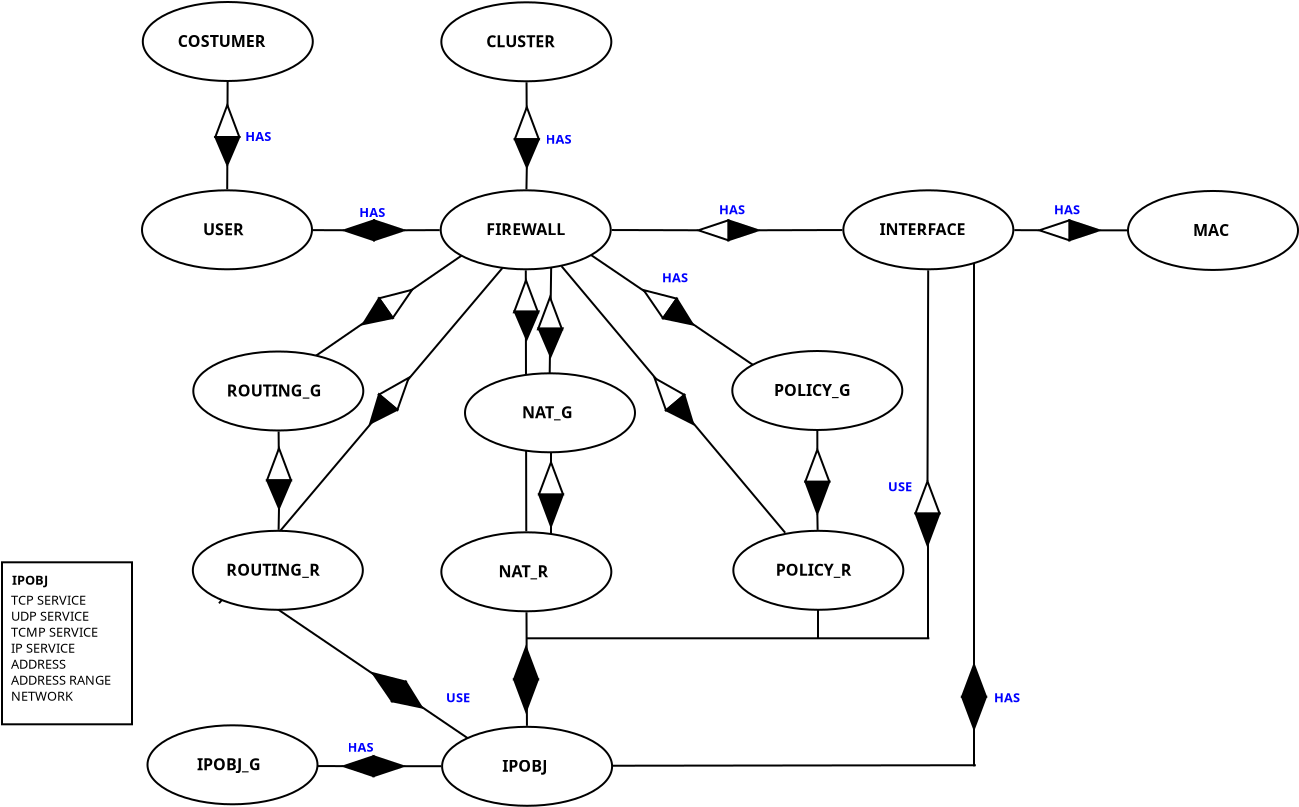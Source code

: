 <?xml version="1.0" encoding="UTF-8"?>
<dia:diagram xmlns:dia="http://www.lysator.liu.se/~alla/dia/">
  <dia:layer name="Fondo" visible="true" active="true">
    <dia:object type="Standard - Line" version="0" id="O0">
      <dia:attribute name="obj_pos">
        <dia:point val="13,36.55"/>
      </dia:attribute>
      <dia:attribute name="obj_bb">
        <dia:rectangle val="12.931,36.481;24.269,44.219"/>
      </dia:attribute>
      <dia:attribute name="conn_endpoints">
        <dia:point val="13,36.55"/>
        <dia:point val="24.2,44.15"/>
      </dia:attribute>
      <dia:attribute name="numcp">
        <dia:int val="1"/>
      </dia:attribute>
    </dia:object>
    <dia:object type="Standard - Line" version="0" id="O1">
      <dia:attribute name="obj_pos">
        <dia:point val="46.1,31.2"/>
      </dia:attribute>
      <dia:attribute name="obj_bb">
        <dia:rectangle val="46.05,31.15;46.15,38.45"/>
      </dia:attribute>
      <dia:attribute name="conn_endpoints">
        <dia:point val="46.1,31.2"/>
        <dia:point val="46.1,38.4"/>
      </dia:attribute>
      <dia:attribute name="numcp">
        <dia:int val="1"/>
      </dia:attribute>
    </dia:object>
    <dia:object type="Standard - Line" version="0" id="O2">
      <dia:attribute name="obj_pos">
        <dia:point val="27.25,27"/>
      </dia:attribute>
      <dia:attribute name="obj_bb">
        <dia:rectangle val="27.2,26.95;27.3,34.65"/>
      </dia:attribute>
      <dia:attribute name="conn_endpoints">
        <dia:point val="27.25,27"/>
        <dia:point val="27.25,34.6"/>
      </dia:attribute>
      <dia:attribute name="numcp">
        <dia:int val="1"/>
      </dia:attribute>
    </dia:object>
    <dia:object type="Standard - Line" version="0" id="O3">
      <dia:attribute name="obj_pos">
        <dia:point val="40.6,35"/>
      </dia:attribute>
      <dia:attribute name="obj_bb">
        <dia:rectangle val="40.55,34.95;40.65,38.45"/>
      </dia:attribute>
      <dia:attribute name="conn_endpoints">
        <dia:point val="40.6,35"/>
        <dia:point val="40.6,38.4"/>
      </dia:attribute>
      <dia:attribute name="numcp">
        <dia:int val="1"/>
      </dia:attribute>
    </dia:object>
    <dia:object type="Standard - Line" version="0" id="O4">
      <dia:attribute name="obj_pos">
        <dia:point val="27.261,19.654"/>
      </dia:attribute>
      <dia:attribute name="obj_bb">
        <dia:rectangle val="27.08,19.603;27.312,29.057"/>
      </dia:attribute>
      <dia:attribute name="conn_endpoints">
        <dia:point val="27.261,19.654"/>
        <dia:point val="27.131,29.006"/>
      </dia:attribute>
      <dia:attribute name="numcp">
        <dia:int val="1"/>
      </dia:attribute>
    </dia:object>
    <dia:object type="Standard - Line" version="0" id="O5">
      <dia:attribute name="obj_pos">
        <dia:point val="24.85,19.85"/>
      </dia:attribute>
      <dia:attribute name="obj_bb">
        <dia:rectangle val="10.579,19.779;24.921,36.721"/>
      </dia:attribute>
      <dia:attribute name="conn_endpoints">
        <dia:point val="24.85,19.85"/>
        <dia:point val="10.65,36.65"/>
      </dia:attribute>
      <dia:attribute name="numcp">
        <dia:int val="1"/>
      </dia:attribute>
    </dia:object>
    <dia:object type="Standard - Line" version="0" id="O6">
      <dia:attribute name="obj_pos">
        <dia:point val="27.774,19.792"/>
      </dia:attribute>
      <dia:attribute name="obj_bb">
        <dia:rectangle val="27.704,19.722;39.029,33.192"/>
      </dia:attribute>
      <dia:attribute name="conn_endpoints">
        <dia:point val="27.774,19.792"/>
        <dia:point val="38.959,33.122"/>
      </dia:attribute>
      <dia:attribute name="numcp">
        <dia:int val="1"/>
      </dia:attribute>
    </dia:object>
    <dia:object type="Standard - Line" version="0" id="O7">
      <dia:attribute name="obj_pos">
        <dia:point val="25.989,20.0"/>
      </dia:attribute>
      <dia:attribute name="obj_bb">
        <dia:rectangle val="25.939,19.95;26.063,33.1"/>
      </dia:attribute>
      <dia:attribute name="conn_endpoints">
        <dia:point val="25.989,20.0"/>
        <dia:point val="26.013,33.05"/>
      </dia:attribute>
      <dia:attribute name="numcp">
        <dia:int val="1"/>
      </dia:attribute>
      <dia:connections>
        <dia:connection handle="0" to="O20" connection="8"/>
        <dia:connection handle="1" to="O46" connection="8"/>
      </dia:connections>
    </dia:object>
    <dia:object type="Standard - Line" version="0" id="O8">
      <dia:attribute name="obj_pos">
        <dia:point val="27.65,18.15"/>
      </dia:attribute>
      <dia:attribute name="obj_bb">
        <dia:rectangle val="27.581,18.081;38.919,25.819"/>
      </dia:attribute>
      <dia:attribute name="conn_endpoints">
        <dia:point val="27.65,18.15"/>
        <dia:point val="38.85,25.75"/>
      </dia:attribute>
      <dia:attribute name="numcp">
        <dia:int val="1"/>
      </dia:attribute>
    </dia:object>
    <dia:object type="Standard - Line" version="0" id="O9">
      <dia:attribute name="obj_pos">
        <dia:point val="12.4,26.4"/>
      </dia:attribute>
      <dia:attribute name="obj_bb">
        <dia:rectangle val="12.331,17.53;25.27,26.47"/>
      </dia:attribute>
      <dia:attribute name="conn_endpoints">
        <dia:point val="12.4,26.4"/>
        <dia:point val="25.2,17.6"/>
      </dia:attribute>
      <dia:attribute name="numcp">
        <dia:int val="1"/>
      </dia:attribute>
    </dia:object>
    <dia:object type="Standard - Line" version="0" id="O10">
      <dia:attribute name="obj_pos">
        <dia:point val="26.025,37.099"/>
      </dia:attribute>
      <dia:attribute name="obj_bb">
        <dia:rectangle val="25.974,37.049;26.097,42.826"/>
      </dia:attribute>
      <dia:attribute name="conn_endpoints">
        <dia:point val="26.025,37.099"/>
        <dia:point val="26.047,42.776"/>
      </dia:attribute>
      <dia:attribute name="numcp">
        <dia:int val="1"/>
      </dia:attribute>
      <dia:connections>
        <dia:connection handle="0" to="O46" connection="8"/>
        <dia:connection handle="1" to="O78" connection="8"/>
      </dia:connections>
    </dia:object>
    <dia:object type="Standard - Line" version="0" id="O11">
      <dia:attribute name="obj_pos">
        <dia:point val="16.875,44.792"/>
      </dia:attribute>
      <dia:attribute name="obj_bb">
        <dia:rectangle val="15.275,44.736;16.925,44.842"/>
      </dia:attribute>
      <dia:attribute name="conn_endpoints">
        <dia:point val="16.875,44.792"/>
        <dia:point val="15.325,44.786"/>
      </dia:attribute>
      <dia:attribute name="numcp">
        <dia:int val="1"/>
      </dia:attribute>
      <dia:connections>
        <dia:connection handle="0" to="O91" connection="6"/>
      </dia:connections>
    </dia:object>
    <dia:object type="Standard - Line" version="0" id="O12">
      <dia:attribute name="obj_pos">
        <dia:point val="21.755,44.796"/>
      </dia:attribute>
      <dia:attribute name="obj_bb">
        <dia:rectangle val="19.825,44.744;21.805,44.846"/>
      </dia:attribute>
      <dia:attribute name="conn_endpoints">
        <dia:point val="21.755,44.796"/>
        <dia:point val="19.875,44.794"/>
      </dia:attribute>
      <dia:attribute name="numcp">
        <dia:int val="1"/>
      </dia:attribute>
      <dia:connections>
        <dia:connection handle="0" to="O78" connection="8"/>
        <dia:connection handle="1" to="O90" connection="4"/>
      </dia:connections>
    </dia:object>
    <dia:object type="Standard - Line" version="0" id="O13">
      <dia:attribute name="obj_pos">
        <dia:point val="22.525,44.782"/>
      </dia:attribute>
      <dia:attribute name="obj_bb">
        <dia:rectangle val="22.475,44.697;48.542,44.832"/>
      </dia:attribute>
      <dia:attribute name="conn_endpoints">
        <dia:point val="22.525,44.782"/>
        <dia:point val="48.492,44.747"/>
      </dia:attribute>
      <dia:attribute name="numcp">
        <dia:int val="1"/>
      </dia:attribute>
    </dia:object>
    <dia:object type="Standard - Line" version="0" id="O14">
      <dia:attribute name="obj_pos">
        <dia:point val="48.4,44.8"/>
      </dia:attribute>
      <dia:attribute name="obj_bb">
        <dia:rectangle val="48.35,18.15;48.45,44.85"/>
      </dia:attribute>
      <dia:attribute name="conn_endpoints">
        <dia:point val="48.4,44.8"/>
        <dia:point val="48.4,18.2"/>
      </dia:attribute>
      <dia:attribute name="numcp">
        <dia:int val="1"/>
      </dia:attribute>
    </dia:object>
    <dia:object type="Standard - Line" version="0" id="O15">
      <dia:attribute name="obj_pos">
        <dia:point val="16.899,17.997"/>
      </dia:attribute>
      <dia:attribute name="obj_bb">
        <dia:rectangle val="15.3,17.941;16.949,18.047"/>
      </dia:attribute>
      <dia:attribute name="conn_endpoints">
        <dia:point val="16.899,17.997"/>
        <dia:point val="15.35,17.991"/>
      </dia:attribute>
      <dia:attribute name="numcp">
        <dia:int val="1"/>
      </dia:attribute>
      <dia:connections>
        <dia:connection handle="0" to="O26" connection="6"/>
        <dia:connection handle="1" to="O18" connection="8"/>
      </dia:connections>
    </dia:object>
    <dia:object type="Standard - Line" version="0" id="O16">
      <dia:attribute name="obj_pos">
        <dia:point val="21.686,17.991"/>
      </dia:attribute>
      <dia:attribute name="obj_bb">
        <dia:rectangle val="19.851,17.941;21.736,18.047"/>
      </dia:attribute>
      <dia:attribute name="conn_endpoints">
        <dia:point val="21.686,17.991"/>
        <dia:point val="19.901,17.997"/>
      </dia:attribute>
      <dia:attribute name="numcp">
        <dia:int val="1"/>
      </dia:attribute>
      <dia:connections>
        <dia:connection handle="0" to="O20" connection="8"/>
        <dia:connection handle="1" to="O25" connection="6"/>
      </dia:connections>
    </dia:object>
    <dia:object type="Standard - Text" version="1" id="O17">
      <dia:attribute name="obj_pos">
        <dia:point val="29.124,15.743"/>
      </dia:attribute>
      <dia:attribute name="obj_bb">
        <dia:rectangle val="29.124,15.148;29.124,15.893"/>
      </dia:attribute>
      <dia:attribute name="text">
        <dia:composite type="text">
          <dia:attribute name="string">
            <dia:string>##</dia:string>
          </dia:attribute>
          <dia:attribute name="font">
            <dia:font family="sans" style="0" name="Helvetica"/>
          </dia:attribute>
          <dia:attribute name="height">
            <dia:real val="0.8"/>
          </dia:attribute>
          <dia:attribute name="pos">
            <dia:point val="29.124,15.743"/>
          </dia:attribute>
          <dia:attribute name="color">
            <dia:color val="#000000"/>
          </dia:attribute>
          <dia:attribute name="alignment">
            <dia:enum val="0"/>
          </dia:attribute>
        </dia:composite>
      </dia:attribute>
      <dia:attribute name="valign">
        <dia:enum val="3"/>
      </dia:attribute>
    </dia:object>
    <dia:object type="Standard - Ellipse" version="0" id="O18">
      <dia:attribute name="obj_pos">
        <dia:point val="6.8,16"/>
      </dia:attribute>
      <dia:attribute name="obj_bb">
        <dia:rectangle val="6.75,15.95;15.35,20"/>
      </dia:attribute>
      <dia:attribute name="elem_corner">
        <dia:point val="6.8,16"/>
      </dia:attribute>
      <dia:attribute name="elem_width">
        <dia:real val="8.5"/>
      </dia:attribute>
      <dia:attribute name="elem_height">
        <dia:real val="3.95"/>
      </dia:attribute>
      <dia:attribute name="border_width">
        <dia:real val="0.1"/>
      </dia:attribute>
    </dia:object>
    <dia:object type="Standard - Text" version="1" id="O19">
      <dia:attribute name="obj_pos">
        <dia:point val="29.474,15.943"/>
      </dia:attribute>
      <dia:attribute name="obj_bb">
        <dia:rectangle val="29.474,15.348;29.474,16.093"/>
      </dia:attribute>
      <dia:attribute name="text">
        <dia:composite type="text">
          <dia:attribute name="string">
            <dia:string>##</dia:string>
          </dia:attribute>
          <dia:attribute name="font">
            <dia:font family="sans" style="0" name="Helvetica"/>
          </dia:attribute>
          <dia:attribute name="height">
            <dia:real val="0.8"/>
          </dia:attribute>
          <dia:attribute name="pos">
            <dia:point val="29.474,15.943"/>
          </dia:attribute>
          <dia:attribute name="color">
            <dia:color val="#000000"/>
          </dia:attribute>
          <dia:attribute name="alignment">
            <dia:enum val="0"/>
          </dia:attribute>
        </dia:composite>
      </dia:attribute>
      <dia:attribute name="valign">
        <dia:enum val="3"/>
      </dia:attribute>
    </dia:object>
    <dia:object type="Standard - Ellipse" version="0" id="O20">
      <dia:attribute name="obj_pos">
        <dia:point val="21.736,16"/>
      </dia:attribute>
      <dia:attribute name="obj_bb">
        <dia:rectangle val="21.686,15.95;30.286,20"/>
      </dia:attribute>
      <dia:attribute name="elem_corner">
        <dia:point val="21.736,16"/>
      </dia:attribute>
      <dia:attribute name="elem_width">
        <dia:real val="8.5"/>
      </dia:attribute>
      <dia:attribute name="elem_height">
        <dia:real val="3.95"/>
      </dia:attribute>
      <dia:attribute name="border_width">
        <dia:real val="0.1"/>
      </dia:attribute>
    </dia:object>
    <dia:object type="Standard - Text" version="1" id="O21">
      <dia:attribute name="obj_pos">
        <dia:point val="40.467,17.6"/>
      </dia:attribute>
      <dia:attribute name="obj_bb">
        <dia:rectangle val="40.467,17.005;40.467,17.75"/>
      </dia:attribute>
      <dia:attribute name="text">
        <dia:composite type="text">
          <dia:attribute name="string">
            <dia:string>##</dia:string>
          </dia:attribute>
          <dia:attribute name="font">
            <dia:font family="sans" style="0" name="Helvetica"/>
          </dia:attribute>
          <dia:attribute name="height">
            <dia:real val="0.8"/>
          </dia:attribute>
          <dia:attribute name="pos">
            <dia:point val="40.467,17.6"/>
          </dia:attribute>
          <dia:attribute name="color">
            <dia:color val="#000000"/>
          </dia:attribute>
          <dia:attribute name="alignment">
            <dia:enum val="0"/>
          </dia:attribute>
        </dia:composite>
      </dia:attribute>
      <dia:attribute name="valign">
        <dia:enum val="3"/>
      </dia:attribute>
    </dia:object>
    <dia:object type="Standard - Text" version="1" id="O22">
      <dia:attribute name="obj_pos">
        <dia:point val="9.856,18.253"/>
      </dia:attribute>
      <dia:attribute name="obj_bb">
        <dia:rectangle val="9.856,17.51;12.244,18.44"/>
      </dia:attribute>
      <dia:attribute name="text">
        <dia:composite type="text">
          <dia:attribute name="string">
            <dia:string>#USER#</dia:string>
          </dia:attribute>
          <dia:attribute name="font">
            <dia:font family="sans" style="80" name="Helvetica-Bold"/>
          </dia:attribute>
          <dia:attribute name="height">
            <dia:real val="1.0"/>
          </dia:attribute>
          <dia:attribute name="pos">
            <dia:point val="9.856,18.253"/>
          </dia:attribute>
          <dia:attribute name="color">
            <dia:color val="#000000"/>
          </dia:attribute>
          <dia:attribute name="alignment">
            <dia:enum val="0"/>
          </dia:attribute>
        </dia:composite>
      </dia:attribute>
      <dia:attribute name="valign">
        <dia:enum val="3"/>
      </dia:attribute>
    </dia:object>
    <dia:object type="Standard - Ellipse" version="0" id="O23">
      <dia:attribute name="obj_pos">
        <dia:point val="21.767,6.6"/>
      </dia:attribute>
      <dia:attribute name="obj_bb">
        <dia:rectangle val="21.717,6.55;30.317,10.6"/>
      </dia:attribute>
      <dia:attribute name="elem_corner">
        <dia:point val="21.767,6.6"/>
      </dia:attribute>
      <dia:attribute name="elem_width">
        <dia:real val="8.5"/>
      </dia:attribute>
      <dia:attribute name="elem_height">
        <dia:real val="3.95"/>
      </dia:attribute>
      <dia:attribute name="border_width">
        <dia:real val="0.1"/>
      </dia:attribute>
    </dia:object>
    <dia:object type="Standard - Text" version="1" id="O24">
      <dia:attribute name="obj_pos">
        <dia:point val="24.015,8.852"/>
      </dia:attribute>
      <dia:attribute name="obj_bb">
        <dia:rectangle val="24.015,8.11;28.018,9.04"/>
      </dia:attribute>
      <dia:attribute name="text">
        <dia:composite type="text">
          <dia:attribute name="string">
            <dia:string>#CLUSTER#</dia:string>
          </dia:attribute>
          <dia:attribute name="font">
            <dia:font family="sans" style="80" name="Helvetica-Bold"/>
          </dia:attribute>
          <dia:attribute name="height">
            <dia:real val="1.0"/>
          </dia:attribute>
          <dia:attribute name="pos">
            <dia:point val="24.015,8.852"/>
          </dia:attribute>
          <dia:attribute name="color">
            <dia:color val="#000000"/>
          </dia:attribute>
          <dia:attribute name="alignment">
            <dia:enum val="0"/>
          </dia:attribute>
        </dia:composite>
      </dia:attribute>
      <dia:attribute name="valign">
        <dia:enum val="3"/>
      </dia:attribute>
    </dia:object>
    <dia:object type="Standard - Polygon" version="0" id="O25">
      <dia:attribute name="obj_pos">
        <dia:point val="18.4,18.5"/>
      </dia:attribute>
      <dia:attribute name="obj_bb">
        <dia:rectangle val="18.35,17.431;20.058,18.569"/>
      </dia:attribute>
      <dia:attribute name="poly_points">
        <dia:point val="18.4,18.5"/>
        <dia:point val="18.4,17.5"/>
        <dia:point val="19.9,18"/>
      </dia:attribute>
      <dia:attribute name="line_width">
        <dia:real val="0.1"/>
      </dia:attribute>
      <dia:attribute name="inner_color">
        <dia:color val="#000000"/>
      </dia:attribute>
      <dia:attribute name="show_background">
        <dia:boolean val="true"/>
      </dia:attribute>
    </dia:object>
    <dia:object type="Standard - Polygon" version="0" id="O26">
      <dia:attribute name="obj_pos">
        <dia:point val="18.4,18.5"/>
      </dia:attribute>
      <dia:attribute name="obj_bb">
        <dia:rectangle val="16.742,17.431;18.45,18.569"/>
      </dia:attribute>
      <dia:attribute name="poly_points">
        <dia:point val="18.4,18.5"/>
        <dia:point val="18.4,17.5"/>
        <dia:point val="16.9,18"/>
      </dia:attribute>
      <dia:attribute name="line_width">
        <dia:real val="0.1"/>
      </dia:attribute>
      <dia:attribute name="inner_color">
        <dia:color val="#000000"/>
      </dia:attribute>
      <dia:attribute name="show_background">
        <dia:boolean val="true"/>
      </dia:attribute>
    </dia:object>
    <dia:object type="Standard - Text" version="1" id="O27">
      <dia:attribute name="obj_pos">
        <dia:point val="17.667,17.333"/>
      </dia:attribute>
      <dia:attribute name="obj_bb">
        <dia:rectangle val="17.667,16.738;19.157,17.483"/>
      </dia:attribute>
      <dia:attribute name="text">
        <dia:composite type="text">
          <dia:attribute name="string">
            <dia:string>#HAS#</dia:string>
          </dia:attribute>
          <dia:attribute name="font">
            <dia:font family="sans" style="80" name="Helvetica-Bold"/>
          </dia:attribute>
          <dia:attribute name="height">
            <dia:real val="0.8"/>
          </dia:attribute>
          <dia:attribute name="pos">
            <dia:point val="17.667,17.333"/>
          </dia:attribute>
          <dia:attribute name="color">
            <dia:color val="#0000ff"/>
          </dia:attribute>
          <dia:attribute name="alignment">
            <dia:enum val="0"/>
          </dia:attribute>
        </dia:composite>
      </dia:attribute>
      <dia:attribute name="valign">
        <dia:enum val="3"/>
      </dia:attribute>
    </dia:object>
    <dia:object type="Standard - Text" version="1" id="O28">
      <dia:attribute name="obj_pos">
        <dia:point val="26.975,13.667"/>
      </dia:attribute>
      <dia:attribute name="obj_bb">
        <dia:rectangle val="26.975,13.072;28.465,13.817"/>
      </dia:attribute>
      <dia:attribute name="text">
        <dia:composite type="text">
          <dia:attribute name="string">
            <dia:string>#HAS#</dia:string>
          </dia:attribute>
          <dia:attribute name="font">
            <dia:font family="sans" style="80" name="Helvetica-Bold"/>
          </dia:attribute>
          <dia:attribute name="height">
            <dia:real val="0.8"/>
          </dia:attribute>
          <dia:attribute name="pos">
            <dia:point val="26.975,13.667"/>
          </dia:attribute>
          <dia:attribute name="color">
            <dia:color val="#0000ff"/>
          </dia:attribute>
          <dia:attribute name="alignment">
            <dia:enum val="0"/>
          </dia:attribute>
        </dia:composite>
      </dia:attribute>
      <dia:attribute name="valign">
        <dia:enum val="3"/>
      </dia:attribute>
    </dia:object>
    <dia:object type="Standard - Text" version="1" id="O29">
      <dia:attribute name="obj_pos">
        <dia:point val="25.986,18.253"/>
      </dia:attribute>
      <dia:attribute name="obj_bb">
        <dia:rectangle val="23.738,17.51;28.233,18.44"/>
      </dia:attribute>
      <dia:attribute name="text">
        <dia:composite type="text">
          <dia:attribute name="string">
            <dia:string>#FIREWALL#</dia:string>
          </dia:attribute>
          <dia:attribute name="font">
            <dia:font family="sans" style="80" name="Helvetica-Bold"/>
          </dia:attribute>
          <dia:attribute name="height">
            <dia:real val="1.0"/>
          </dia:attribute>
          <dia:attribute name="pos">
            <dia:point val="25.986,18.253"/>
          </dia:attribute>
          <dia:attribute name="color">
            <dia:color val="#000000"/>
          </dia:attribute>
          <dia:attribute name="alignment">
            <dia:enum val="1"/>
          </dia:attribute>
        </dia:composite>
      </dia:attribute>
      <dia:attribute name="valign">
        <dia:enum val="3"/>
      </dia:attribute>
    </dia:object>
    <dia:object type="Standard - Ellipse" version="0" id="O30">
      <dia:attribute name="obj_pos">
        <dia:point val="41.867,16"/>
      </dia:attribute>
      <dia:attribute name="obj_bb">
        <dia:rectangle val="41.817,15.95;50.417,20"/>
      </dia:attribute>
      <dia:attribute name="elem_corner">
        <dia:point val="41.867,16"/>
      </dia:attribute>
      <dia:attribute name="elem_width">
        <dia:real val="8.5"/>
      </dia:attribute>
      <dia:attribute name="elem_height">
        <dia:real val="3.95"/>
      </dia:attribute>
      <dia:attribute name="border_width">
        <dia:real val="0.1"/>
      </dia:attribute>
    </dia:object>
    <dia:object type="Standard - Text" version="1" id="O31">
      <dia:attribute name="obj_pos">
        <dia:point val="43.674,18.253"/>
      </dia:attribute>
      <dia:attribute name="obj_bb">
        <dia:rectangle val="43.674,17.51;48.559,18.44"/>
      </dia:attribute>
      <dia:attribute name="text">
        <dia:composite type="text">
          <dia:attribute name="string">
            <dia:string>#INTERFACE#</dia:string>
          </dia:attribute>
          <dia:attribute name="font">
            <dia:font family="sans" style="80" name="Helvetica-Bold"/>
          </dia:attribute>
          <dia:attribute name="height">
            <dia:real val="1.0"/>
          </dia:attribute>
          <dia:attribute name="pos">
            <dia:point val="43.674,18.253"/>
          </dia:attribute>
          <dia:attribute name="color">
            <dia:color val="#000000"/>
          </dia:attribute>
          <dia:attribute name="alignment">
            <dia:enum val="0"/>
          </dia:attribute>
        </dia:composite>
      </dia:attribute>
      <dia:attribute name="valign">
        <dia:enum val="3"/>
      </dia:attribute>
    </dia:object>
    <dia:object type="Standard - Line" version="0" id="O32">
      <dia:attribute name="obj_pos">
        <dia:point val="34.616,17.998"/>
      </dia:attribute>
      <dia:attribute name="obj_bb">
        <dia:rectangle val="30.235,17.936;34.666,18.048"/>
      </dia:attribute>
      <dia:attribute name="conn_endpoints">
        <dia:point val="34.616,17.998"/>
        <dia:point val="30.285,17.986"/>
      </dia:attribute>
      <dia:attribute name="numcp">
        <dia:int val="1"/>
      </dia:attribute>
      <dia:connections>
        <dia:connection handle="0" to="O35" connection="6"/>
        <dia:connection handle="1" to="O20" connection="8"/>
      </dia:connections>
    </dia:object>
    <dia:object type="Standard - Line" version="0" id="O33">
      <dia:attribute name="obj_pos">
        <dia:point val="41.817,17.987"/>
      </dia:attribute>
      <dia:attribute name="obj_bb">
        <dia:rectangle val="37.567,17.936;41.867,18.048"/>
      </dia:attribute>
      <dia:attribute name="conn_endpoints">
        <dia:point val="41.817,17.987"/>
        <dia:point val="37.617,17.998"/>
      </dia:attribute>
      <dia:attribute name="numcp">
        <dia:int val="1"/>
      </dia:attribute>
      <dia:connections>
        <dia:connection handle="0" to="O30" connection="8"/>
        <dia:connection handle="1" to="O34" connection="6"/>
      </dia:connections>
    </dia:object>
    <dia:object type="Standard - Polygon" version="0" id="O34">
      <dia:attribute name="obj_pos">
        <dia:point val="36.117,18.5"/>
      </dia:attribute>
      <dia:attribute name="obj_bb">
        <dia:rectangle val="36.067,17.431;37.775,18.569"/>
      </dia:attribute>
      <dia:attribute name="poly_points">
        <dia:point val="36.117,18.5"/>
        <dia:point val="36.117,17.5"/>
        <dia:point val="37.617,18"/>
      </dia:attribute>
      <dia:attribute name="line_width">
        <dia:real val="0.1"/>
      </dia:attribute>
      <dia:attribute name="inner_color">
        <dia:color val="#000000"/>
      </dia:attribute>
      <dia:attribute name="show_background">
        <dia:boolean val="true"/>
      </dia:attribute>
    </dia:object>
    <dia:object type="Standard - Polygon" version="0" id="O35">
      <dia:attribute name="obj_pos">
        <dia:point val="36.117,18.5"/>
      </dia:attribute>
      <dia:attribute name="obj_bb">
        <dia:rectangle val="34.459,17.431;36.167,18.569"/>
      </dia:attribute>
      <dia:attribute name="poly_points">
        <dia:point val="36.117,18.5"/>
        <dia:point val="36.117,17.5"/>
        <dia:point val="34.617,18"/>
      </dia:attribute>
      <dia:attribute name="line_width">
        <dia:real val="0.1"/>
      </dia:attribute>
      <dia:attribute name="show_background">
        <dia:boolean val="true"/>
      </dia:attribute>
    </dia:object>
    <dia:object type="Standard - Text" version="1" id="O36">
      <dia:attribute name="obj_pos">
        <dia:point val="35.65,17.2"/>
      </dia:attribute>
      <dia:attribute name="obj_bb">
        <dia:rectangle val="35.65,16.605;37.14,17.35"/>
      </dia:attribute>
      <dia:attribute name="text">
        <dia:composite type="text">
          <dia:attribute name="string">
            <dia:string>#HAS#</dia:string>
          </dia:attribute>
          <dia:attribute name="font">
            <dia:font family="sans" style="80" name="Helvetica-Bold"/>
          </dia:attribute>
          <dia:attribute name="height">
            <dia:real val="0.8"/>
          </dia:attribute>
          <dia:attribute name="pos">
            <dia:point val="35.65,17.2"/>
          </dia:attribute>
          <dia:attribute name="color">
            <dia:color val="#0000ff"/>
          </dia:attribute>
          <dia:attribute name="alignment">
            <dia:enum val="0"/>
          </dia:attribute>
        </dia:composite>
      </dia:attribute>
      <dia:attribute name="valign">
        <dia:enum val="3"/>
      </dia:attribute>
    </dia:object>
    <dia:object type="Standard - Line" version="0" id="O37">
      <dia:attribute name="obj_pos">
        <dia:point val="51.666,17.997"/>
      </dia:attribute>
      <dia:attribute name="obj_bb">
        <dia:rectangle val="50.364,17.942;51.716,18.047"/>
      </dia:attribute>
      <dia:attribute name="conn_endpoints">
        <dia:point val="51.666,17.997"/>
        <dia:point val="50.414,17.992"/>
      </dia:attribute>
      <dia:attribute name="numcp">
        <dia:int val="1"/>
      </dia:attribute>
      <dia:connections>
        <dia:connection handle="0" to="O40" connection="6"/>
        <dia:connection handle="1" to="O30" connection="8"/>
      </dia:connections>
    </dia:object>
    <dia:object type="Standard - Line" version="0" id="O38">
      <dia:attribute name="obj_pos">
        <dia:point val="56.051,18.003"/>
      </dia:attribute>
      <dia:attribute name="obj_bb">
        <dia:rectangle val="54.617,17.951;56.101,18.053"/>
      </dia:attribute>
      <dia:attribute name="conn_endpoints">
        <dia:point val="56.051,18.003"/>
        <dia:point val="54.667,18.001"/>
      </dia:attribute>
      <dia:attribute name="numcp">
        <dia:int val="1"/>
      </dia:attribute>
      <dia:connections>
        <dia:connection handle="0" to="O41" connection="8"/>
        <dia:connection handle="1" to="O39" connection="6"/>
      </dia:connections>
    </dia:object>
    <dia:object type="Standard - Polygon" version="0" id="O39">
      <dia:attribute name="obj_pos">
        <dia:point val="53.167,18.5"/>
      </dia:attribute>
      <dia:attribute name="obj_bb">
        <dia:rectangle val="53.117,17.431;54.825,18.569"/>
      </dia:attribute>
      <dia:attribute name="poly_points">
        <dia:point val="53.167,18.5"/>
        <dia:point val="53.167,17.5"/>
        <dia:point val="54.667,18"/>
      </dia:attribute>
      <dia:attribute name="line_width">
        <dia:real val="0.1"/>
      </dia:attribute>
      <dia:attribute name="inner_color">
        <dia:color val="#000000"/>
      </dia:attribute>
      <dia:attribute name="show_background">
        <dia:boolean val="true"/>
      </dia:attribute>
    </dia:object>
    <dia:object type="Standard - Polygon" version="0" id="O40">
      <dia:attribute name="obj_pos">
        <dia:point val="53.167,18.5"/>
      </dia:attribute>
      <dia:attribute name="obj_bb">
        <dia:rectangle val="51.509,17.431;53.217,18.569"/>
      </dia:attribute>
      <dia:attribute name="poly_points">
        <dia:point val="53.167,18.5"/>
        <dia:point val="53.167,17.5"/>
        <dia:point val="51.667,18"/>
      </dia:attribute>
      <dia:attribute name="line_width">
        <dia:real val="0.1"/>
      </dia:attribute>
      <dia:attribute name="show_background">
        <dia:boolean val="true"/>
      </dia:attribute>
    </dia:object>
    <dia:object type="Standard - Ellipse" version="0" id="O41">
      <dia:attribute name="obj_pos">
        <dia:point val="56.1,16.033"/>
      </dia:attribute>
      <dia:attribute name="obj_bb">
        <dia:rectangle val="56.05,15.983;64.65,20.033"/>
      </dia:attribute>
      <dia:attribute name="elem_corner">
        <dia:point val="56.1,16.033"/>
      </dia:attribute>
      <dia:attribute name="elem_width">
        <dia:real val="8.5"/>
      </dia:attribute>
      <dia:attribute name="elem_height">
        <dia:real val="3.95"/>
      </dia:attribute>
      <dia:attribute name="border_width">
        <dia:real val="0.1"/>
      </dia:attribute>
    </dia:object>
    <dia:object type="Standard - Text" version="1" id="O42">
      <dia:attribute name="obj_pos">
        <dia:point val="59.349,18.286"/>
      </dia:attribute>
      <dia:attribute name="obj_bb">
        <dia:rectangle val="59.349,17.543;61.351,18.473"/>
      </dia:attribute>
      <dia:attribute name="text">
        <dia:composite type="text">
          <dia:attribute name="string">
            <dia:string>#MAC#</dia:string>
          </dia:attribute>
          <dia:attribute name="font">
            <dia:font family="sans" style="80" name="Helvetica-Bold"/>
          </dia:attribute>
          <dia:attribute name="height">
            <dia:real val="1.0"/>
          </dia:attribute>
          <dia:attribute name="pos">
            <dia:point val="59.349,18.286"/>
          </dia:attribute>
          <dia:attribute name="color">
            <dia:color val="#000000"/>
          </dia:attribute>
          <dia:attribute name="alignment">
            <dia:enum val="0"/>
          </dia:attribute>
        </dia:composite>
      </dia:attribute>
      <dia:attribute name="valign">
        <dia:enum val="3"/>
      </dia:attribute>
    </dia:object>
    <dia:object type="Standard - Text" version="1" id="O43">
      <dia:attribute name="obj_pos">
        <dia:point val="52.4,17.2"/>
      </dia:attribute>
      <dia:attribute name="obj_bb">
        <dia:rectangle val="52.4,16.605;53.89,17.35"/>
      </dia:attribute>
      <dia:attribute name="text">
        <dia:composite type="text">
          <dia:attribute name="string">
            <dia:string>#HAS#</dia:string>
          </dia:attribute>
          <dia:attribute name="font">
            <dia:font family="sans" style="80" name="Helvetica-Bold"/>
          </dia:attribute>
          <dia:attribute name="height">
            <dia:real val="0.8"/>
          </dia:attribute>
          <dia:attribute name="pos">
            <dia:point val="52.4,17.2"/>
          </dia:attribute>
          <dia:attribute name="color">
            <dia:color val="#0000ff"/>
          </dia:attribute>
          <dia:attribute name="alignment">
            <dia:enum val="0"/>
          </dia:attribute>
        </dia:composite>
      </dia:attribute>
      <dia:attribute name="valign">
        <dia:enum val="3"/>
      </dia:attribute>
    </dia:object>
    <dia:object type="Standard - Ellipse" version="0" id="O44">
      <dia:attribute name="obj_pos">
        <dia:point val="9.342,33.025"/>
      </dia:attribute>
      <dia:attribute name="obj_bb">
        <dia:rectangle val="9.292,32.975;17.892,37.025"/>
      </dia:attribute>
      <dia:attribute name="elem_corner">
        <dia:point val="9.342,33.025"/>
      </dia:attribute>
      <dia:attribute name="elem_width">
        <dia:real val="8.5"/>
      </dia:attribute>
      <dia:attribute name="elem_height">
        <dia:real val="3.95"/>
      </dia:attribute>
      <dia:attribute name="border_width">
        <dia:real val="0.1"/>
      </dia:attribute>
    </dia:object>
    <dia:object type="Standard - Text" version="1" id="O45">
      <dia:attribute name="obj_pos">
        <dia:point val="11.015,35.278"/>
      </dia:attribute>
      <dia:attribute name="obj_bb">
        <dia:rectangle val="11.015,34.535;16.145,35.465"/>
      </dia:attribute>
      <dia:attribute name="text">
        <dia:composite type="text">
          <dia:attribute name="string">
            <dia:string>#ROUTING_R#</dia:string>
          </dia:attribute>
          <dia:attribute name="font">
            <dia:font family="sans" style="80" name="Helvetica-Bold"/>
          </dia:attribute>
          <dia:attribute name="height">
            <dia:real val="1.0"/>
          </dia:attribute>
          <dia:attribute name="pos">
            <dia:point val="11.015,35.278"/>
          </dia:attribute>
          <dia:attribute name="color">
            <dia:color val="#000000"/>
          </dia:attribute>
          <dia:attribute name="alignment">
            <dia:enum val="0"/>
          </dia:attribute>
        </dia:composite>
      </dia:attribute>
      <dia:attribute name="valign">
        <dia:enum val="3"/>
      </dia:attribute>
    </dia:object>
    <dia:object type="Standard - Ellipse" version="0" id="O46">
      <dia:attribute name="obj_pos">
        <dia:point val="21.767,33.1"/>
      </dia:attribute>
      <dia:attribute name="obj_bb">
        <dia:rectangle val="21.717,33.05;30.317,37.1"/>
      </dia:attribute>
      <dia:attribute name="elem_corner">
        <dia:point val="21.767,33.1"/>
      </dia:attribute>
      <dia:attribute name="elem_width">
        <dia:real val="8.5"/>
      </dia:attribute>
      <dia:attribute name="elem_height">
        <dia:real val="3.95"/>
      </dia:attribute>
      <dia:attribute name="border_width">
        <dia:real val="0.1"/>
      </dia:attribute>
    </dia:object>
    <dia:object type="Standard - Ellipse" version="0" id="O47">
      <dia:attribute name="obj_pos">
        <dia:point val="36.367,33.025"/>
      </dia:attribute>
      <dia:attribute name="obj_bb">
        <dia:rectangle val="36.317,32.975;44.917,37.025"/>
      </dia:attribute>
      <dia:attribute name="elem_corner">
        <dia:point val="36.367,33.025"/>
      </dia:attribute>
      <dia:attribute name="elem_width">
        <dia:real val="8.5"/>
      </dia:attribute>
      <dia:attribute name="elem_height">
        <dia:real val="3.95"/>
      </dia:attribute>
      <dia:attribute name="border_width">
        <dia:real val="0.1"/>
      </dia:attribute>
    </dia:object>
    <dia:object type="Standard - Line" version="0" id="O48">
      <dia:attribute name="obj_pos">
        <dia:point val="46.117,17.975"/>
      </dia:attribute>
      <dia:attribute name="obj_bb">
        <dia:rectangle val="46.117,17.975;46.117,17.975"/>
      </dia:attribute>
      <dia:attribute name="conn_endpoints">
        <dia:point val="46.117,17.975"/>
        <dia:point val="46.117,17.975"/>
      </dia:attribute>
      <dia:attribute name="numcp">
        <dia:int val="1"/>
      </dia:attribute>
      <dia:connections>
        <dia:connection handle="0" to="O30" connection="8"/>
        <dia:connection handle="1" to="O30" connection="8"/>
      </dia:connections>
    </dia:object>
    <dia:object type="Standard - Line" version="0" id="O49">
      <dia:attribute name="obj_pos">
        <dia:point val="26,38.4"/>
      </dia:attribute>
      <dia:attribute name="obj_bb">
        <dia:rectangle val="25.95,38.35;46.217,38.45"/>
      </dia:attribute>
      <dia:attribute name="conn_endpoints">
        <dia:point val="26,38.4"/>
        <dia:point val="46.167,38.4"/>
      </dia:attribute>
      <dia:attribute name="numcp">
        <dia:int val="1"/>
      </dia:attribute>
    </dia:object>
    <dia:object type="Standard - Polygon" version="0" id="O50">
      <dia:attribute name="obj_pos">
        <dia:point val="45.475,32.15"/>
      </dia:attribute>
      <dia:attribute name="obj_bb">
        <dia:rectangle val="45.403,32.1;46.747,33.892"/>
      </dia:attribute>
      <dia:attribute name="poly_points">
        <dia:point val="45.475,32.15"/>
        <dia:point val="46.675,32.15"/>
        <dia:point val="46.075,33.75"/>
      </dia:attribute>
      <dia:attribute name="line_width">
        <dia:real val="0.1"/>
      </dia:attribute>
      <dia:attribute name="inner_color">
        <dia:color val="#000000"/>
      </dia:attribute>
      <dia:attribute name="show_background">
        <dia:boolean val="true"/>
      </dia:attribute>
    </dia:object>
    <dia:object type="Standard - Polygon" version="0" id="O51">
      <dia:attribute name="obj_pos">
        <dia:point val="45.475,32.15"/>
      </dia:attribute>
      <dia:attribute name="obj_bb">
        <dia:rectangle val="45.403,30.408;46.747,32.2"/>
      </dia:attribute>
      <dia:attribute name="poly_points">
        <dia:point val="45.475,32.15"/>
        <dia:point val="46.675,32.15"/>
        <dia:point val="46.075,30.55"/>
      </dia:attribute>
      <dia:attribute name="line_width">
        <dia:real val="0.1"/>
      </dia:attribute>
      <dia:attribute name="show_background">
        <dia:boolean val="true"/>
      </dia:attribute>
    </dia:object>
    <dia:object type="Standard - Line" version="0" id="O52">
      <dia:attribute name="obj_pos">
        <dia:point val="46.075,30.55"/>
      </dia:attribute>
      <dia:attribute name="obj_bb">
        <dia:rectangle val="46.025,19.95;46.16,30.6"/>
      </dia:attribute>
      <dia:attribute name="conn_endpoints">
        <dia:point val="46.075,30.55"/>
        <dia:point val="46.11,20.0"/>
      </dia:attribute>
      <dia:attribute name="numcp">
        <dia:int val="1"/>
      </dia:attribute>
      <dia:connections>
        <dia:connection handle="0" to="O51" connection="4"/>
        <dia:connection handle="1" to="O30" connection="8"/>
      </dia:connections>
    </dia:object>
    <dia:object type="Standard - Text" version="1" id="O53">
      <dia:attribute name="obj_pos">
        <dia:point val="44.1,31.05"/>
      </dia:attribute>
      <dia:attribute name="obj_bb">
        <dia:rectangle val="44.1,30.455;45.517,31.2"/>
      </dia:attribute>
      <dia:attribute name="text">
        <dia:composite type="text">
          <dia:attribute name="string">
            <dia:string>#USE#</dia:string>
          </dia:attribute>
          <dia:attribute name="font">
            <dia:font family="sans" style="80" name="Helvetica-Bold"/>
          </dia:attribute>
          <dia:attribute name="height">
            <dia:real val="0.8"/>
          </dia:attribute>
          <dia:attribute name="pos">
            <dia:point val="44.1,31.05"/>
          </dia:attribute>
          <dia:attribute name="color">
            <dia:color val="#0000ff"/>
          </dia:attribute>
          <dia:attribute name="alignment">
            <dia:enum val="0"/>
          </dia:attribute>
        </dia:composite>
      </dia:attribute>
      <dia:attribute name="valign">
        <dia:enum val="3"/>
      </dia:attribute>
    </dia:object>
    <dia:object type="Standard - Text" version="1" id="O54">
      <dia:attribute name="obj_pos">
        <dia:point val="47.85,50.075"/>
      </dia:attribute>
      <dia:attribute name="obj_bb">
        <dia:rectangle val="47.85,49.48;47.85,50.225"/>
      </dia:attribute>
      <dia:attribute name="text">
        <dia:composite type="text">
          <dia:attribute name="string">
            <dia:string>##</dia:string>
          </dia:attribute>
          <dia:attribute name="font">
            <dia:font family="sans" style="0" name="Helvetica"/>
          </dia:attribute>
          <dia:attribute name="height">
            <dia:real val="0.8"/>
          </dia:attribute>
          <dia:attribute name="pos">
            <dia:point val="47.85,50.075"/>
          </dia:attribute>
          <dia:attribute name="color">
            <dia:color val="#000000"/>
          </dia:attribute>
          <dia:attribute name="alignment">
            <dia:enum val="0"/>
          </dia:attribute>
        </dia:composite>
      </dia:attribute>
      <dia:attribute name="valign">
        <dia:enum val="3"/>
      </dia:attribute>
    </dia:object>
    <dia:object type="Standard - Text" version="1" id="O55">
      <dia:attribute name="obj_pos">
        <dia:point val="11.8,51.2"/>
      </dia:attribute>
      <dia:attribute name="obj_bb">
        <dia:rectangle val="11.8,50.605;11.8,51.35"/>
      </dia:attribute>
      <dia:attribute name="text">
        <dia:composite type="text">
          <dia:attribute name="string">
            <dia:string>##</dia:string>
          </dia:attribute>
          <dia:attribute name="font">
            <dia:font family="sans" style="0" name="Helvetica"/>
          </dia:attribute>
          <dia:attribute name="height">
            <dia:real val="0.8"/>
          </dia:attribute>
          <dia:attribute name="pos">
            <dia:point val="11.8,51.2"/>
          </dia:attribute>
          <dia:attribute name="color">
            <dia:color val="#000000"/>
          </dia:attribute>
          <dia:attribute name="alignment">
            <dia:enum val="0"/>
          </dia:attribute>
        </dia:composite>
      </dia:attribute>
      <dia:attribute name="valign">
        <dia:enum val="3"/>
      </dia:attribute>
    </dia:object>
    <dia:object type="Standard - Text" version="1" id="O56">
      <dia:attribute name="obj_pos">
        <dia:point val="24.623,35.352"/>
      </dia:attribute>
      <dia:attribute name="obj_bb">
        <dia:rectangle val="24.623,34.61;27.41,35.54"/>
      </dia:attribute>
      <dia:attribute name="text">
        <dia:composite type="text">
          <dia:attribute name="string">
            <dia:string>#NAT_R#</dia:string>
          </dia:attribute>
          <dia:attribute name="font">
            <dia:font family="sans" style="80" name="Helvetica-Bold"/>
          </dia:attribute>
          <dia:attribute name="height">
            <dia:real val="1.0"/>
          </dia:attribute>
          <dia:attribute name="pos">
            <dia:point val="24.623,35.352"/>
          </dia:attribute>
          <dia:attribute name="color">
            <dia:color val="#000000"/>
          </dia:attribute>
          <dia:attribute name="alignment">
            <dia:enum val="0"/>
          </dia:attribute>
        </dia:composite>
      </dia:attribute>
      <dia:attribute name="valign">
        <dia:enum val="3"/>
      </dia:attribute>
    </dia:object>
    <dia:object type="Standard - Text" version="1" id="O57">
      <dia:attribute name="obj_pos">
        <dia:point val="38.488,35.278"/>
      </dia:attribute>
      <dia:attribute name="obj_bb">
        <dia:rectangle val="38.488,34.535;42.745,35.465"/>
      </dia:attribute>
      <dia:attribute name="text">
        <dia:composite type="text">
          <dia:attribute name="string">
            <dia:string>#POLICY_R#</dia:string>
          </dia:attribute>
          <dia:attribute name="font">
            <dia:font family="sans" style="80" name="Helvetica-Bold"/>
          </dia:attribute>
          <dia:attribute name="height">
            <dia:real val="1.0"/>
          </dia:attribute>
          <dia:attribute name="pos">
            <dia:point val="38.488,35.278"/>
          </dia:attribute>
          <dia:attribute name="color">
            <dia:color val="#000000"/>
          </dia:attribute>
          <dia:attribute name="alignment">
            <dia:enum val="0"/>
          </dia:attribute>
        </dia:composite>
      </dia:attribute>
      <dia:attribute name="valign">
        <dia:enum val="3"/>
      </dia:attribute>
    </dia:object>
    <dia:object type="Standard - Text" version="1" id="O58">
      <dia:attribute name="obj_pos">
        <dia:point val="22,41.6"/>
      </dia:attribute>
      <dia:attribute name="obj_bb">
        <dia:rectangle val="22,41.005;23.418,41.75"/>
      </dia:attribute>
      <dia:attribute name="text">
        <dia:composite type="text">
          <dia:attribute name="string">
            <dia:string>#USE#</dia:string>
          </dia:attribute>
          <dia:attribute name="font">
            <dia:font family="sans" style="80" name="Helvetica-Bold"/>
          </dia:attribute>
          <dia:attribute name="height">
            <dia:real val="0.8"/>
          </dia:attribute>
          <dia:attribute name="pos">
            <dia:point val="22,41.6"/>
          </dia:attribute>
          <dia:attribute name="color">
            <dia:color val="#0000ff"/>
          </dia:attribute>
          <dia:attribute name="alignment">
            <dia:enum val="0"/>
          </dia:attribute>
        </dia:composite>
      </dia:attribute>
      <dia:attribute name="valign">
        <dia:enum val="3"/>
      </dia:attribute>
    </dia:object>
    <dia:object type="Standard - Ellipse" version="0" id="O59">
      <dia:attribute name="obj_pos">
        <dia:point val="6.84,6.585"/>
      </dia:attribute>
      <dia:attribute name="obj_bb">
        <dia:rectangle val="6.79,6.535;15.39,10.585"/>
      </dia:attribute>
      <dia:attribute name="elem_corner">
        <dia:point val="6.84,6.585"/>
      </dia:attribute>
      <dia:attribute name="elem_width">
        <dia:real val="8.5"/>
      </dia:attribute>
      <dia:attribute name="elem_height">
        <dia:real val="3.95"/>
      </dia:attribute>
      <dia:attribute name="border_width">
        <dia:real val="0.1"/>
      </dia:attribute>
    </dia:object>
    <dia:object type="Standard - Text" version="1" id="O60">
      <dia:attribute name="obj_pos">
        <dia:point val="8.592,8.838"/>
      </dia:attribute>
      <dia:attribute name="obj_bb">
        <dia:rectangle val="8.592,8.095;13.588,9.025"/>
      </dia:attribute>
      <dia:attribute name="text">
        <dia:composite type="text">
          <dia:attribute name="string">
            <dia:string>#COSTUMER#</dia:string>
          </dia:attribute>
          <dia:attribute name="font">
            <dia:font family="sans" style="80" name="Helvetica-Bold"/>
          </dia:attribute>
          <dia:attribute name="height">
            <dia:real val="1.0"/>
          </dia:attribute>
          <dia:attribute name="pos">
            <dia:point val="8.592,8.838"/>
          </dia:attribute>
          <dia:attribute name="color">
            <dia:color val="#000000"/>
          </dia:attribute>
          <dia:attribute name="alignment">
            <dia:enum val="0"/>
          </dia:attribute>
        </dia:composite>
      </dia:attribute>
      <dia:attribute name="valign">
        <dia:enum val="3"/>
      </dia:attribute>
    </dia:object>
    <dia:object type="Standard - Line" version="0" id="O61">
      <dia:attribute name="obj_pos">
        <dia:point val="11.081,10.585"/>
      </dia:attribute>
      <dia:attribute name="obj_bb">
        <dia:rectangle val="11.019,10.534;11.131,13.336"/>
      </dia:attribute>
      <dia:attribute name="conn_endpoints">
        <dia:point val="11.081,10.585"/>
        <dia:point val="11.069,13.286"/>
      </dia:attribute>
      <dia:attribute name="numcp">
        <dia:int val="1"/>
      </dia:attribute>
      <dia:connections>
        <dia:connection handle="0" to="O59" connection="8"/>
        <dia:connection handle="1" to="O63" connection="6"/>
      </dia:connections>
    </dia:object>
    <dia:object type="Standard - Polygon" version="0" id="O62">
      <dia:attribute name="obj_pos">
        <dia:point val="10.466,13.336"/>
      </dia:attribute>
      <dia:attribute name="obj_bb">
        <dia:rectangle val="10.394,11.593;11.738,13.386"/>
      </dia:attribute>
      <dia:attribute name="poly_points">
        <dia:point val="10.466,13.336"/>
        <dia:point val="11.666,13.336"/>
        <dia:point val="11.066,11.736"/>
      </dia:attribute>
      <dia:attribute name="show_background">
        <dia:boolean val="true"/>
      </dia:attribute>
    </dia:object>
    <dia:object type="Standard - Polygon" version="0" id="O63">
      <dia:attribute name="obj_pos">
        <dia:point val="10.466,13.336"/>
      </dia:attribute>
      <dia:attribute name="obj_bb">
        <dia:rectangle val="10.39,13.286;11.742,14.863"/>
      </dia:attribute>
      <dia:attribute name="poly_points">
        <dia:point val="10.466,13.336"/>
        <dia:point val="11.666,13.336"/>
        <dia:point val="11.066,14.736"/>
      </dia:attribute>
      <dia:attribute name="line_width">
        <dia:real val="0.1"/>
      </dia:attribute>
      <dia:attribute name="inner_color">
        <dia:color val="#000000"/>
      </dia:attribute>
      <dia:attribute name="show_background">
        <dia:boolean val="true"/>
      </dia:attribute>
    </dia:object>
    <dia:object type="Standard - Line" version="0" id="O64">
      <dia:attribute name="obj_pos">
        <dia:point val="11.066,14.736"/>
      </dia:attribute>
      <dia:attribute name="obj_bb">
        <dia:rectangle val="11.01,14.686;11.116,16.0"/>
      </dia:attribute>
      <dia:attribute name="conn_endpoints">
        <dia:point val="11.066,14.736"/>
        <dia:point val="11.06,15.95"/>
      </dia:attribute>
      <dia:attribute name="numcp">
        <dia:int val="1"/>
      </dia:attribute>
      <dia:connections>
        <dia:connection handle="0" to="O63" connection="4"/>
        <dia:connection handle="1" to="O18" connection="8"/>
      </dia:connections>
    </dia:object>
    <dia:object type="Standard - Text" version="1" id="O65">
      <dia:attribute name="obj_pos">
        <dia:point val="11.965,13.53"/>
      </dia:attribute>
      <dia:attribute name="obj_bb">
        <dia:rectangle val="11.965,12.935;13.455,13.68"/>
      </dia:attribute>
      <dia:attribute name="text">
        <dia:composite type="text">
          <dia:attribute name="string">
            <dia:string>#HAS#</dia:string>
          </dia:attribute>
          <dia:attribute name="font">
            <dia:font family="sans" style="80" name="Helvetica-Bold"/>
          </dia:attribute>
          <dia:attribute name="height">
            <dia:real val="0.8"/>
          </dia:attribute>
          <dia:attribute name="pos">
            <dia:point val="11.965,13.53"/>
          </dia:attribute>
          <dia:attribute name="color">
            <dia:color val="#0000ff"/>
          </dia:attribute>
          <dia:attribute name="alignment">
            <dia:enum val="0"/>
          </dia:attribute>
        </dia:composite>
      </dia:attribute>
      <dia:attribute name="valign">
        <dia:enum val="3"/>
      </dia:attribute>
    </dia:object>
    <dia:object type="Standard - Text" version="1" id="O66">
      <dia:attribute name="obj_pos">
        <dia:point val="36.19,7.775"/>
      </dia:attribute>
      <dia:attribute name="obj_bb">
        <dia:rectangle val="36.19,7.18;36.19,7.925"/>
      </dia:attribute>
      <dia:attribute name="text">
        <dia:composite type="text">
          <dia:attribute name="string">
            <dia:string>##</dia:string>
          </dia:attribute>
          <dia:attribute name="font">
            <dia:font family="sans" style="0" name="Helvetica"/>
          </dia:attribute>
          <dia:attribute name="height">
            <dia:real val="0.8"/>
          </dia:attribute>
          <dia:attribute name="pos">
            <dia:point val="36.19,7.775"/>
          </dia:attribute>
          <dia:attribute name="color">
            <dia:color val="#000000"/>
          </dia:attribute>
          <dia:attribute name="alignment">
            <dia:enum val="0"/>
          </dia:attribute>
        </dia:composite>
      </dia:attribute>
      <dia:attribute name="valign">
        <dia:enum val="3"/>
      </dia:attribute>
    </dia:object>
    <dia:object type="Standard - Text" version="1" id="O67">
      <dia:attribute name="obj_pos">
        <dia:point val="13.9,41.913"/>
      </dia:attribute>
      <dia:attribute name="obj_bb">
        <dia:rectangle val="13.9,41.318;13.9,42.062"/>
      </dia:attribute>
      <dia:attribute name="text">
        <dia:composite type="text">
          <dia:attribute name="string">
            <dia:string>##</dia:string>
          </dia:attribute>
          <dia:attribute name="font">
            <dia:font family="sans" style="0" name="Helvetica"/>
          </dia:attribute>
          <dia:attribute name="height">
            <dia:real val="0.8"/>
          </dia:attribute>
          <dia:attribute name="pos">
            <dia:point val="13.9,41.913"/>
          </dia:attribute>
          <dia:attribute name="color">
            <dia:color val="#000000"/>
          </dia:attribute>
          <dia:attribute name="alignment">
            <dia:enum val="0"/>
          </dia:attribute>
        </dia:composite>
      </dia:attribute>
      <dia:attribute name="valign">
        <dia:enum val="3"/>
      </dia:attribute>
    </dia:object>
    <dia:object type="Standard - Ellipse" version="0" id="O68">
      <dia:attribute name="obj_pos">
        <dia:point val="9.365,24.06"/>
      </dia:attribute>
      <dia:attribute name="obj_bb">
        <dia:rectangle val="9.315,24.01;17.915,28.06"/>
      </dia:attribute>
      <dia:attribute name="elem_corner">
        <dia:point val="9.365,24.06"/>
      </dia:attribute>
      <dia:attribute name="elem_width">
        <dia:real val="8.5"/>
      </dia:attribute>
      <dia:attribute name="elem_height">
        <dia:real val="3.95"/>
      </dia:attribute>
      <dia:attribute name="border_width">
        <dia:real val="0.1"/>
      </dia:attribute>
    </dia:object>
    <dia:object type="Standard - Text" version="1" id="O69">
      <dia:attribute name="obj_pos">
        <dia:point val="11.038,26.312"/>
      </dia:attribute>
      <dia:attribute name="obj_bb">
        <dia:rectangle val="11.038,25.57;16.211,26.5"/>
      </dia:attribute>
      <dia:attribute name="text">
        <dia:composite type="text">
          <dia:attribute name="string">
            <dia:string>#ROUTING_G#</dia:string>
          </dia:attribute>
          <dia:attribute name="font">
            <dia:font family="sans" style="80" name="Helvetica-Bold"/>
          </dia:attribute>
          <dia:attribute name="height">
            <dia:real val="1.0"/>
          </dia:attribute>
          <dia:attribute name="pos">
            <dia:point val="11.038,26.312"/>
          </dia:attribute>
          <dia:attribute name="color">
            <dia:color val="#000000"/>
          </dia:attribute>
          <dia:attribute name="alignment">
            <dia:enum val="0"/>
          </dia:attribute>
        </dia:composite>
      </dia:attribute>
      <dia:attribute name="valign">
        <dia:enum val="3"/>
      </dia:attribute>
    </dia:object>
    <dia:object type="Standard - Ellipse" version="0" id="O70">
      <dia:attribute name="obj_pos">
        <dia:point val="36.315,24.035"/>
      </dia:attribute>
      <dia:attribute name="obj_bb">
        <dia:rectangle val="36.265,23.985;44.865,28.035"/>
      </dia:attribute>
      <dia:attribute name="elem_corner">
        <dia:point val="36.315,24.035"/>
      </dia:attribute>
      <dia:attribute name="elem_width">
        <dia:real val="8.5"/>
      </dia:attribute>
      <dia:attribute name="elem_height">
        <dia:real val="3.95"/>
      </dia:attribute>
      <dia:attribute name="border_width">
        <dia:real val="0.1"/>
      </dia:attribute>
    </dia:object>
    <dia:object type="Standard - Text" version="1" id="O71">
      <dia:attribute name="obj_pos">
        <dia:point val="38.403,26.288"/>
      </dia:attribute>
      <dia:attribute name="obj_bb">
        <dia:rectangle val="38.403,25.545;42.703,26.475"/>
      </dia:attribute>
      <dia:attribute name="text">
        <dia:composite type="text">
          <dia:attribute name="string">
            <dia:string>#POLICY_G#</dia:string>
          </dia:attribute>
          <dia:attribute name="font">
            <dia:font family="sans" style="80" name="Helvetica-Bold"/>
          </dia:attribute>
          <dia:attribute name="height">
            <dia:real val="1.0"/>
          </dia:attribute>
          <dia:attribute name="pos">
            <dia:point val="38.403,26.288"/>
          </dia:attribute>
          <dia:attribute name="color">
            <dia:color val="#000000"/>
          </dia:attribute>
          <dia:attribute name="alignment">
            <dia:enum val="0"/>
          </dia:attribute>
        </dia:composite>
      </dia:attribute>
      <dia:attribute name="valign">
        <dia:enum val="3"/>
      </dia:attribute>
    </dia:object>
    <dia:object type="Standard - Ellipse" version="0" id="O72">
      <dia:attribute name="obj_pos">
        <dia:point val="22.95,25.15"/>
      </dia:attribute>
      <dia:attribute name="obj_bb">
        <dia:rectangle val="22.9,25.1;31.5,29.15"/>
      </dia:attribute>
      <dia:attribute name="elem_corner">
        <dia:point val="22.95,25.15"/>
      </dia:attribute>
      <dia:attribute name="elem_width">
        <dia:real val="8.5"/>
      </dia:attribute>
      <dia:attribute name="elem_height">
        <dia:real val="3.95"/>
      </dia:attribute>
      <dia:attribute name="border_width">
        <dia:real val="0.1"/>
      </dia:attribute>
    </dia:object>
    <dia:object type="Standard - Text" version="1" id="O73">
      <dia:attribute name="obj_pos">
        <dia:point val="25.806,27.402"/>
      </dia:attribute>
      <dia:attribute name="obj_bb">
        <dia:rectangle val="25.806,26.66;28.636,27.59"/>
      </dia:attribute>
      <dia:attribute name="text">
        <dia:composite type="text">
          <dia:attribute name="string">
            <dia:string>#NAT_G#</dia:string>
          </dia:attribute>
          <dia:attribute name="font">
            <dia:font family="sans" style="80" name="Helvetica-Bold"/>
          </dia:attribute>
          <dia:attribute name="height">
            <dia:real val="1.0"/>
          </dia:attribute>
          <dia:attribute name="pos">
            <dia:point val="25.806,27.402"/>
          </dia:attribute>
          <dia:attribute name="color">
            <dia:color val="#000000"/>
          </dia:attribute>
          <dia:attribute name="alignment">
            <dia:enum val="0"/>
          </dia:attribute>
        </dia:composite>
      </dia:attribute>
      <dia:attribute name="valign">
        <dia:enum val="3"/>
      </dia:attribute>
    </dia:object>
    <dia:object type="Standard - Polygon" version="0" id="O74">
      <dia:attribute name="obj_pos">
        <dia:point val="25.4,22.1"/>
      </dia:attribute>
      <dia:attribute name="obj_bb">
        <dia:rectangle val="25.328,20.358;26.672,22.15"/>
      </dia:attribute>
      <dia:attribute name="poly_points">
        <dia:point val="25.4,22.1"/>
        <dia:point val="26.6,22.1"/>
        <dia:point val="26,20.5"/>
      </dia:attribute>
      <dia:attribute name="show_background">
        <dia:boolean val="true"/>
      </dia:attribute>
    </dia:object>
    <dia:object type="Standard - Polygon" version="0" id="O75">
      <dia:attribute name="obj_pos">
        <dia:point val="25.431,22.056"/>
      </dia:attribute>
      <dia:attribute name="obj_bb">
        <dia:rectangle val="25.355,22.006;26.707,23.583"/>
      </dia:attribute>
      <dia:attribute name="poly_points">
        <dia:point val="25.431,22.056"/>
        <dia:point val="26.631,22.056"/>
        <dia:point val="26.031,23.456"/>
      </dia:attribute>
      <dia:attribute name="line_width">
        <dia:real val="0.1"/>
      </dia:attribute>
      <dia:attribute name="inner_color">
        <dia:color val="#000000"/>
      </dia:attribute>
      <dia:attribute name="show_background">
        <dia:boolean val="true"/>
      </dia:attribute>
    </dia:object>
    <dia:object type="Standard - Line" version="0" id="O76">
      <dia:attribute name="obj_pos">
        <dia:point val="40.566,28.034"/>
      </dia:attribute>
      <dia:attribute name="obj_bb">
        <dia:rectangle val="40.517,27.984;40.617,29.016"/>
      </dia:attribute>
      <dia:attribute name="conn_endpoints">
        <dia:point val="40.566,28.034"/>
        <dia:point val="40.567,28.966"/>
      </dia:attribute>
      <dia:attribute name="numcp">
        <dia:int val="1"/>
      </dia:attribute>
      <dia:connections>
        <dia:connection handle="0" to="O70" connection="8"/>
        <dia:connection handle="1" to="O94" connection="4"/>
      </dia:connections>
    </dia:object>
    <dia:object type="Standard - Line" version="0" id="O77">
      <dia:attribute name="obj_pos">
        <dia:point val="40.567,32.166"/>
      </dia:attribute>
      <dia:attribute name="obj_bb">
        <dia:rectangle val="40.516,32.115;40.632,33.031"/>
      </dia:attribute>
      <dia:attribute name="conn_endpoints">
        <dia:point val="40.567,32.166"/>
        <dia:point val="40.581,32.98"/>
      </dia:attribute>
      <dia:attribute name="numcp">
        <dia:int val="1"/>
      </dia:attribute>
      <dia:connections>
        <dia:connection handle="0" to="O93" connection="4"/>
        <dia:connection handle="1" to="O47" connection="8"/>
      </dia:connections>
    </dia:object>
    <dia:object type="Standard - Ellipse" version="0" id="O78">
      <dia:attribute name="obj_pos">
        <dia:point val="21.805,42.825"/>
      </dia:attribute>
      <dia:attribute name="obj_bb">
        <dia:rectangle val="21.755,42.775;30.355,46.825"/>
      </dia:attribute>
      <dia:attribute name="elem_corner">
        <dia:point val="21.805,42.825"/>
      </dia:attribute>
      <dia:attribute name="elem_width">
        <dia:real val="8.5"/>
      </dia:attribute>
      <dia:attribute name="elem_height">
        <dia:real val="3.95"/>
      </dia:attribute>
      <dia:attribute name="border_width">
        <dia:real val="0.1"/>
      </dia:attribute>
    </dia:object>
    <dia:object type="Flowchart - Box" version="0" id="O79">
      <dia:attribute name="obj_pos">
        <dia:point val="-0.2,34.6"/>
      </dia:attribute>
      <dia:attribute name="obj_bb">
        <dia:rectangle val="-0.25,34.55;6.35,42.75"/>
      </dia:attribute>
      <dia:attribute name="elem_corner">
        <dia:point val="-0.2,34.6"/>
      </dia:attribute>
      <dia:attribute name="elem_width">
        <dia:real val="6.5"/>
      </dia:attribute>
      <dia:attribute name="elem_height">
        <dia:real val="8.1"/>
      </dia:attribute>
      <dia:attribute name="show_background">
        <dia:boolean val="true"/>
      </dia:attribute>
      <dia:attribute name="padding">
        <dia:real val="0.5"/>
      </dia:attribute>
      <dia:attribute name="text">
        <dia:composite type="text">
          <dia:attribute name="string">
            <dia:string>##</dia:string>
          </dia:attribute>
          <dia:attribute name="font">
            <dia:font family="sans" style="0" name="Helvetica"/>
          </dia:attribute>
          <dia:attribute name="height">
            <dia:real val="0.8"/>
          </dia:attribute>
          <dia:attribute name="pos">
            <dia:point val="3.05,38.845"/>
          </dia:attribute>
          <dia:attribute name="color">
            <dia:color val="#000000"/>
          </dia:attribute>
          <dia:attribute name="alignment">
            <dia:enum val="1"/>
          </dia:attribute>
        </dia:composite>
      </dia:attribute>
    </dia:object>
    <dia:object type="Standard - Text" version="1" id="O80">
      <dia:attribute name="obj_pos">
        <dia:point val="0.295,35.722"/>
      </dia:attribute>
      <dia:attribute name="obj_bb">
        <dia:rectangle val="0.295,35.127;2.272,35.873"/>
      </dia:attribute>
      <dia:attribute name="text">
        <dia:composite type="text">
          <dia:attribute name="string">
            <dia:string>#IPOBJ#</dia:string>
          </dia:attribute>
          <dia:attribute name="font">
            <dia:font family="sans" style="80" name="Helvetica-Bold"/>
          </dia:attribute>
          <dia:attribute name="height">
            <dia:real val="0.8"/>
          </dia:attribute>
          <dia:attribute name="pos">
            <dia:point val="0.295,35.722"/>
          </dia:attribute>
          <dia:attribute name="color">
            <dia:color val="#000000"/>
          </dia:attribute>
          <dia:attribute name="alignment">
            <dia:enum val="0"/>
          </dia:attribute>
        </dia:composite>
      </dia:attribute>
      <dia:attribute name="valign">
        <dia:enum val="3"/>
      </dia:attribute>
    </dia:object>
    <dia:object type="Standard - Text" version="1" id="O81">
      <dia:attribute name="obj_pos">
        <dia:point val="0.254,36.722"/>
      </dia:attribute>
      <dia:attribute name="obj_bb">
        <dia:rectangle val="0.254,36.127;5.781,42.472"/>
      </dia:attribute>
      <dia:attribute name="text">
        <dia:composite type="text">
          <dia:attribute name="string">
            <dia:string>#TCP SERVICE
UDP SERVICE
TCMP SERVICE
IP SERVICE
ADDRESS
ADDRESS RANGE
NETWORK
#</dia:string>
          </dia:attribute>
          <dia:attribute name="font">
            <dia:font family="sans" style="0" name="Helvetica"/>
          </dia:attribute>
          <dia:attribute name="height">
            <dia:real val="0.8"/>
          </dia:attribute>
          <dia:attribute name="pos">
            <dia:point val="0.254,36.722"/>
          </dia:attribute>
          <dia:attribute name="color">
            <dia:color val="#000000"/>
          </dia:attribute>
          <dia:attribute name="alignment">
            <dia:enum val="0"/>
          </dia:attribute>
        </dia:composite>
      </dia:attribute>
      <dia:attribute name="valign">
        <dia:enum val="3"/>
      </dia:attribute>
    </dia:object>
    <dia:object type="Standard - Text" version="1" id="O82">
      <dia:attribute name="obj_pos">
        <dia:point val="10.131,64.875"/>
      </dia:attribute>
      <dia:attribute name="obj_bb">
        <dia:rectangle val="10.131,64.28;10.131,65.025"/>
      </dia:attribute>
      <dia:attribute name="text">
        <dia:composite type="text">
          <dia:attribute name="string">
            <dia:string>##</dia:string>
          </dia:attribute>
          <dia:attribute name="font">
            <dia:font family="sans" style="0" name="Helvetica"/>
          </dia:attribute>
          <dia:attribute name="height">
            <dia:real val="0.8"/>
          </dia:attribute>
          <dia:attribute name="pos">
            <dia:point val="10.131,64.875"/>
          </dia:attribute>
          <dia:attribute name="color">
            <dia:color val="#000000"/>
          </dia:attribute>
          <dia:attribute name="alignment">
            <dia:enum val="0"/>
          </dia:attribute>
        </dia:composite>
      </dia:attribute>
      <dia:attribute name="valign">
        <dia:enum val="3"/>
      </dia:attribute>
    </dia:object>
    <dia:object type="Standard - Text" version="1" id="O83">
      <dia:attribute name="obj_pos">
        <dia:point val="10.131,64.875"/>
      </dia:attribute>
      <dia:attribute name="obj_bb">
        <dia:rectangle val="10.131,64.28;10.131,65.025"/>
      </dia:attribute>
      <dia:attribute name="text">
        <dia:composite type="text">
          <dia:attribute name="string">
            <dia:string>##</dia:string>
          </dia:attribute>
          <dia:attribute name="font">
            <dia:font family="sans" style="0" name="Helvetica"/>
          </dia:attribute>
          <dia:attribute name="height">
            <dia:real val="0.8"/>
          </dia:attribute>
          <dia:attribute name="pos">
            <dia:point val="10.131,64.875"/>
          </dia:attribute>
          <dia:attribute name="color">
            <dia:color val="#000000"/>
          </dia:attribute>
          <dia:attribute name="alignment">
            <dia:enum val="0"/>
          </dia:attribute>
        </dia:composite>
      </dia:attribute>
      <dia:attribute name="valign">
        <dia:enum val="3"/>
      </dia:attribute>
    </dia:object>
    <dia:object type="Standard - Text" version="1" id="O84">
      <dia:attribute name="obj_pos">
        <dia:point val="24.807,45.078"/>
      </dia:attribute>
      <dia:attribute name="obj_bb">
        <dia:rectangle val="24.807,44.335;27.28,45.265"/>
      </dia:attribute>
      <dia:attribute name="text">
        <dia:composite type="text">
          <dia:attribute name="string">
            <dia:string>#IPOBJ#</dia:string>
          </dia:attribute>
          <dia:attribute name="font">
            <dia:font family="sans" style="80" name="Helvetica-Bold"/>
          </dia:attribute>
          <dia:attribute name="height">
            <dia:real val="1.0"/>
          </dia:attribute>
          <dia:attribute name="pos">
            <dia:point val="24.807,45.078"/>
          </dia:attribute>
          <dia:attribute name="color">
            <dia:color val="#000000"/>
          </dia:attribute>
          <dia:attribute name="alignment">
            <dia:enum val="0"/>
          </dia:attribute>
        </dia:composite>
      </dia:attribute>
      <dia:attribute name="valign">
        <dia:enum val="3"/>
      </dia:attribute>
    </dia:object>
    <dia:object type="Standard - Polygon" version="0" id="O85">
      <dia:attribute name="obj_pos">
        <dia:point val="47.801,41.325"/>
      </dia:attribute>
      <dia:attribute name="obj_bb">
        <dia:rectangle val="47.729,41.275;49.074,43.067"/>
      </dia:attribute>
      <dia:attribute name="poly_points">
        <dia:point val="47.801,41.325"/>
        <dia:point val="49.002,41.325"/>
        <dia:point val="48.401,42.925"/>
      </dia:attribute>
      <dia:attribute name="line_width">
        <dia:real val="0.1"/>
      </dia:attribute>
      <dia:attribute name="inner_color">
        <dia:color val="#000000"/>
      </dia:attribute>
      <dia:attribute name="show_background">
        <dia:boolean val="true"/>
      </dia:attribute>
    </dia:object>
    <dia:object type="Standard - Polygon" version="0" id="O86">
      <dia:attribute name="obj_pos">
        <dia:point val="47.801,41.325"/>
      </dia:attribute>
      <dia:attribute name="obj_bb">
        <dia:rectangle val="47.729,39.583;49.074,41.375"/>
      </dia:attribute>
      <dia:attribute name="poly_points">
        <dia:point val="47.801,41.325"/>
        <dia:point val="49.002,41.325"/>
        <dia:point val="48.401,39.725"/>
      </dia:attribute>
      <dia:attribute name="inner_color">
        <dia:color val="#000000"/>
      </dia:attribute>
      <dia:attribute name="show_background">
        <dia:boolean val="true"/>
      </dia:attribute>
    </dia:object>
    <dia:object type="Standard - Text" version="1" id="O87">
      <dia:attribute name="obj_pos">
        <dia:point val="49.4,41.6"/>
      </dia:attribute>
      <dia:attribute name="obj_bb">
        <dia:rectangle val="49.4,41.005;50.89,41.75"/>
      </dia:attribute>
      <dia:attribute name="text">
        <dia:composite type="text">
          <dia:attribute name="string">
            <dia:string>#HAS#</dia:string>
          </dia:attribute>
          <dia:attribute name="font">
            <dia:font family="sans" style="80" name="Helvetica-Bold"/>
          </dia:attribute>
          <dia:attribute name="height">
            <dia:real val="0.8"/>
          </dia:attribute>
          <dia:attribute name="pos">
            <dia:point val="49.4,41.6"/>
          </dia:attribute>
          <dia:attribute name="color">
            <dia:color val="#0000ff"/>
          </dia:attribute>
          <dia:attribute name="alignment">
            <dia:enum val="0"/>
          </dia:attribute>
        </dia:composite>
      </dia:attribute>
      <dia:attribute name="valign">
        <dia:enum val="3"/>
      </dia:attribute>
    </dia:object>
    <dia:object type="Standard - Ellipse" version="0" id="O88">
      <dia:attribute name="obj_pos">
        <dia:point val="7.075,42.75"/>
      </dia:attribute>
      <dia:attribute name="obj_bb">
        <dia:rectangle val="7.025,42.7;15.625,46.75"/>
      </dia:attribute>
      <dia:attribute name="elem_corner">
        <dia:point val="7.075,42.75"/>
      </dia:attribute>
      <dia:attribute name="elem_width">
        <dia:real val="8.5"/>
      </dia:attribute>
      <dia:attribute name="elem_height">
        <dia:real val="3.95"/>
      </dia:attribute>
      <dia:attribute name="border_width">
        <dia:real val="0.1"/>
      </dia:attribute>
    </dia:object>
    <dia:object type="Standard - Text" version="1" id="O89">
      <dia:attribute name="obj_pos">
        <dia:point val="9.548,45.002"/>
      </dia:attribute>
      <dia:attribute name="obj_bb">
        <dia:rectangle val="9.548,44.26;13.078,45.19"/>
      </dia:attribute>
      <dia:attribute name="text">
        <dia:composite type="text">
          <dia:attribute name="string">
            <dia:string>#IPOBJ_G#</dia:string>
          </dia:attribute>
          <dia:attribute name="font">
            <dia:font family="sans" style="80" name="Helvetica-Bold"/>
          </dia:attribute>
          <dia:attribute name="height">
            <dia:real val="1.0"/>
          </dia:attribute>
          <dia:attribute name="pos">
            <dia:point val="9.548,45.002"/>
          </dia:attribute>
          <dia:attribute name="color">
            <dia:color val="#000000"/>
          </dia:attribute>
          <dia:attribute name="alignment">
            <dia:enum val="0"/>
          </dia:attribute>
        </dia:composite>
      </dia:attribute>
      <dia:attribute name="valign">
        <dia:enum val="3"/>
      </dia:attribute>
    </dia:object>
    <dia:object type="Standard - Polygon" version="0" id="O90">
      <dia:attribute name="obj_pos">
        <dia:point val="18.375,45.294"/>
      </dia:attribute>
      <dia:attribute name="obj_bb">
        <dia:rectangle val="18.325,44.225;20.034,45.364"/>
      </dia:attribute>
      <dia:attribute name="poly_points">
        <dia:point val="18.375,45.294"/>
        <dia:point val="18.375,44.294"/>
        <dia:point val="19.875,44.794"/>
      </dia:attribute>
      <dia:attribute name="line_width">
        <dia:real val="0.1"/>
      </dia:attribute>
      <dia:attribute name="inner_color">
        <dia:color val="#000000"/>
      </dia:attribute>
      <dia:attribute name="show_background">
        <dia:boolean val="true"/>
      </dia:attribute>
    </dia:object>
    <dia:object type="Standard - Polygon" version="0" id="O91">
      <dia:attribute name="obj_pos">
        <dia:point val="18.375,45.294"/>
      </dia:attribute>
      <dia:attribute name="obj_bb">
        <dia:rectangle val="16.717,44.225;18.425,45.364"/>
      </dia:attribute>
      <dia:attribute name="poly_points">
        <dia:point val="18.375,45.294"/>
        <dia:point val="18.375,44.294"/>
        <dia:point val="16.875,44.794"/>
      </dia:attribute>
      <dia:attribute name="line_width">
        <dia:real val="0.1"/>
      </dia:attribute>
      <dia:attribute name="inner_color">
        <dia:color val="#000000"/>
      </dia:attribute>
      <dia:attribute name="show_background">
        <dia:boolean val="true"/>
      </dia:attribute>
    </dia:object>
    <dia:object type="Standard - Text" version="1" id="O92">
      <dia:attribute name="obj_pos">
        <dia:point val="17.075,44.07"/>
      </dia:attribute>
      <dia:attribute name="obj_bb">
        <dia:rectangle val="17.075,43.475;18.565,44.22"/>
      </dia:attribute>
      <dia:attribute name="text">
        <dia:composite type="text">
          <dia:attribute name="string">
            <dia:string>#HAS#</dia:string>
          </dia:attribute>
          <dia:attribute name="font">
            <dia:font family="sans" style="80" name="Helvetica-Bold"/>
          </dia:attribute>
          <dia:attribute name="height">
            <dia:real val="0.8"/>
          </dia:attribute>
          <dia:attribute name="pos">
            <dia:point val="17.075,44.07"/>
          </dia:attribute>
          <dia:attribute name="color">
            <dia:color val="#0000ff"/>
          </dia:attribute>
          <dia:attribute name="alignment">
            <dia:enum val="0"/>
          </dia:attribute>
        </dia:composite>
      </dia:attribute>
      <dia:attribute name="valign">
        <dia:enum val="3"/>
      </dia:attribute>
    </dia:object>
    <dia:object type="Standard - Polygon" version="0" id="O93">
      <dia:attribute name="obj_pos">
        <dia:point val="39.967,30.566"/>
      </dia:attribute>
      <dia:attribute name="obj_bb">
        <dia:rectangle val="39.895,30.516;41.239,32.309"/>
      </dia:attribute>
      <dia:attribute name="poly_points">
        <dia:point val="39.967,30.566"/>
        <dia:point val="41.167,30.566"/>
        <dia:point val="40.567,32.166"/>
      </dia:attribute>
      <dia:attribute name="line_width">
        <dia:real val="0.1"/>
      </dia:attribute>
      <dia:attribute name="inner_color">
        <dia:color val="#000000"/>
      </dia:attribute>
      <dia:attribute name="show_background">
        <dia:boolean val="true"/>
      </dia:attribute>
    </dia:object>
    <dia:object type="Standard - Polygon" version="0" id="O94">
      <dia:attribute name="obj_pos">
        <dia:point val="39.967,30.566"/>
      </dia:attribute>
      <dia:attribute name="obj_bb">
        <dia:rectangle val="39.895,28.824;41.239,30.616"/>
      </dia:attribute>
      <dia:attribute name="poly_points">
        <dia:point val="39.967,30.566"/>
        <dia:point val="41.167,30.566"/>
        <dia:point val="40.567,28.966"/>
      </dia:attribute>
      <dia:attribute name="line_width">
        <dia:real val="0.1"/>
      </dia:attribute>
      <dia:attribute name="show_background">
        <dia:boolean val="true"/>
      </dia:attribute>
    </dia:object>
    <dia:object type="Standard - Line" version="0" id="O95">
      <dia:attribute name="obj_pos">
        <dia:point val="26.027,10.6"/>
      </dia:attribute>
      <dia:attribute name="obj_bb">
        <dia:rectangle val="25.977,10.55;26.091,13.497"/>
      </dia:attribute>
      <dia:attribute name="conn_endpoints">
        <dia:point val="26.027,10.6"/>
        <dia:point val="26.041,13.446"/>
      </dia:attribute>
      <dia:attribute name="numcp">
        <dia:int val="1"/>
      </dia:attribute>
      <dia:connections>
        <dia:connection handle="0" to="O23" connection="8"/>
        <dia:connection handle="1" to="O96" connection="1"/>
      </dia:connections>
    </dia:object>
    <dia:object type="Standard - Polygon" version="0" id="O96">
      <dia:attribute name="obj_pos">
        <dia:point val="25.441,13.446"/>
      </dia:attribute>
      <dia:attribute name="obj_bb">
        <dia:rectangle val="25.369,11.704;26.713,13.496"/>
      </dia:attribute>
      <dia:attribute name="poly_points">
        <dia:point val="25.441,13.446"/>
        <dia:point val="26.641,13.446"/>
        <dia:point val="26.041,11.846"/>
      </dia:attribute>
      <dia:attribute name="show_background">
        <dia:boolean val="true"/>
      </dia:attribute>
    </dia:object>
    <dia:object type="Standard - Polygon" version="0" id="O97">
      <dia:attribute name="obj_pos">
        <dia:point val="25.441,13.446"/>
      </dia:attribute>
      <dia:attribute name="obj_bb">
        <dia:rectangle val="25.365,13.396;26.717,14.973"/>
      </dia:attribute>
      <dia:attribute name="poly_points">
        <dia:point val="25.441,13.446"/>
        <dia:point val="26.641,13.446"/>
        <dia:point val="26.041,14.846"/>
      </dia:attribute>
      <dia:attribute name="line_width">
        <dia:real val="0.1"/>
      </dia:attribute>
      <dia:attribute name="inner_color">
        <dia:color val="#000000"/>
      </dia:attribute>
      <dia:attribute name="show_background">
        <dia:boolean val="true"/>
      </dia:attribute>
    </dia:object>
    <dia:object type="Standard - Line" version="0" id="O98">
      <dia:attribute name="obj_pos">
        <dia:point val="26.041,14.846"/>
      </dia:attribute>
      <dia:attribute name="obj_bb">
        <dia:rectangle val="25.971,14.796;26.092,16.002"/>
      </dia:attribute>
      <dia:attribute name="conn_endpoints">
        <dia:point val="26.041,14.846"/>
        <dia:point val="26.021,15.951"/>
      </dia:attribute>
      <dia:attribute name="numcp">
        <dia:int val="1"/>
      </dia:attribute>
      <dia:connections>
        <dia:connection handle="0" to="O97" connection="4"/>
        <dia:connection handle="1" to="O20" connection="8"/>
      </dia:connections>
    </dia:object>
    <dia:object type="Standard - Line" version="0" id="O99">
      <dia:attribute name="obj_pos">
        <dia:point val="13.631,28.059"/>
      </dia:attribute>
      <dia:attribute name="obj_bb">
        <dia:rectangle val="13.581,28.009;13.7,30.55"/>
      </dia:attribute>
      <dia:attribute name="conn_endpoints">
        <dia:point val="13.631,28.059"/>
        <dia:point val="13.65,30.5"/>
      </dia:attribute>
      <dia:attribute name="numcp">
        <dia:int val="1"/>
      </dia:attribute>
      <dia:connections>
        <dia:connection handle="0" to="O68" connection="8"/>
        <dia:connection handle="1" to="O100" connection="1"/>
      </dia:connections>
    </dia:object>
    <dia:object type="Standard - Polygon" version="0" id="O100">
      <dia:attribute name="obj_pos">
        <dia:point val="13.05,30.5"/>
      </dia:attribute>
      <dia:attribute name="obj_bb">
        <dia:rectangle val="12.978,28.758;14.322,30.55"/>
      </dia:attribute>
      <dia:attribute name="poly_points">
        <dia:point val="13.05,30.5"/>
        <dia:point val="14.25,30.5"/>
        <dia:point val="13.65,28.9"/>
      </dia:attribute>
      <dia:attribute name="show_background">
        <dia:boolean val="true"/>
      </dia:attribute>
    </dia:object>
    <dia:object type="Standard - Polygon" version="0" id="O101">
      <dia:attribute name="obj_pos">
        <dia:point val="13.05,30.5"/>
      </dia:attribute>
      <dia:attribute name="obj_bb">
        <dia:rectangle val="12.974,30.45;14.326,32.027"/>
      </dia:attribute>
      <dia:attribute name="poly_points">
        <dia:point val="13.05,30.5"/>
        <dia:point val="14.25,30.5"/>
        <dia:point val="13.65,31.9"/>
      </dia:attribute>
      <dia:attribute name="line_width">
        <dia:real val="0.1"/>
      </dia:attribute>
      <dia:attribute name="inner_color">
        <dia:color val="#000000"/>
      </dia:attribute>
      <dia:attribute name="show_background">
        <dia:boolean val="true"/>
      </dia:attribute>
    </dia:object>
    <dia:object type="Standard - Line" version="0" id="O102">
      <dia:attribute name="obj_pos">
        <dia:point val="13.65,31.9"/>
      </dia:attribute>
      <dia:attribute name="obj_bb">
        <dia:rectangle val="13.579,31.849;13.701,33.027"/>
      </dia:attribute>
      <dia:attribute name="conn_endpoints">
        <dia:point val="13.65,31.9"/>
        <dia:point val="13.63,32.976"/>
      </dia:attribute>
      <dia:attribute name="numcp">
        <dia:int val="1"/>
      </dia:attribute>
      <dia:connections>
        <dia:connection handle="0" to="O101" connection="4"/>
        <dia:connection handle="1" to="O44" connection="8"/>
      </dia:connections>
    </dia:object>
    <dia:object type="Standard - Polygon" version="0" id="O103">
      <dia:attribute name="obj_pos">
        <dia:point val="32.85,22.4"/>
      </dia:attribute>
      <dia:attribute name="obj_bb">
        <dia:rectangle val="31.767,20.909;33.621,22.488"/>
      </dia:attribute>
      <dia:attribute name="poly_points">
        <dia:point val="32.85,22.4"/>
        <dia:point val="33.538,21.417"/>
        <dia:point val="31.884,20.991"/>
      </dia:attribute>
      <dia:attribute name="show_background">
        <dia:boolean val="true"/>
      </dia:attribute>
    </dia:object>
    <dia:object type="Standard - Polygon" version="0" id="O104">
      <dia:attribute name="obj_pos">
        <dia:point val="32.85,22.4"/>
      </dia:attribute>
      <dia:attribute name="obj_bb">
        <dia:rectangle val="32.766,21.326;34.445,22.784"/>
      </dia:attribute>
      <dia:attribute name="poly_points">
        <dia:point val="32.85,22.4"/>
        <dia:point val="33.538,21.417"/>
        <dia:point val="34.341,22.712"/>
      </dia:attribute>
      <dia:attribute name="line_width">
        <dia:real val="0.1"/>
      </dia:attribute>
      <dia:attribute name="inner_color">
        <dia:color val="#000000"/>
      </dia:attribute>
      <dia:attribute name="show_background">
        <dia:boolean val="true"/>
      </dia:attribute>
    </dia:object>
    <dia:object type="Standard - Polygon" version="0" id="O105">
      <dia:attribute name="obj_pos">
        <dia:point val="18.65,21.4"/>
      </dia:attribute>
      <dia:attribute name="obj_bb">
        <dia:rectangle val="18.568,20.892;20.421,22.471"/>
      </dia:attribute>
      <dia:attribute name="poly_points">
        <dia:point val="18.65,21.4"/>
        <dia:point val="19.338,22.383"/>
        <dia:point val="20.305,20.974"/>
      </dia:attribute>
      <dia:attribute name="show_background">
        <dia:boolean val="true"/>
      </dia:attribute>
    </dia:object>
    <dia:object type="Standard - Polygon" version="0" id="O106">
      <dia:attribute name="obj_pos">
        <dia:point val="18.65,21.4"/>
      </dia:attribute>
      <dia:attribute name="obj_bb">
        <dia:rectangle val="17.743,21.309;19.423,22.767"/>
      </dia:attribute>
      <dia:attribute name="poly_points">
        <dia:point val="18.65,21.4"/>
        <dia:point val="19.338,22.383"/>
        <dia:point val="17.847,22.695"/>
      </dia:attribute>
      <dia:attribute name="line_width">
        <dia:real val="0.1"/>
      </dia:attribute>
      <dia:attribute name="inner_color">
        <dia:color val="#000000"/>
      </dia:attribute>
      <dia:attribute name="show_background">
        <dia:boolean val="true"/>
      </dia:attribute>
    </dia:object>
    <dia:object type="Standard - Text" version="1" id="O107">
      <dia:attribute name="obj_pos">
        <dia:point val="32.8,20.6"/>
      </dia:attribute>
      <dia:attribute name="obj_bb">
        <dia:rectangle val="32.781,19.986;34.29,20.787"/>
      </dia:attribute>
      <dia:attribute name="text">
        <dia:composite type="text">
          <dia:attribute name="string">
            <dia:string>#HAS#</dia:string>
          </dia:attribute>
          <dia:attribute name="font">
            <dia:font family="sans" style="80" name="Helvetica-Bold"/>
          </dia:attribute>
          <dia:attribute name="height">
            <dia:real val="0.8"/>
          </dia:attribute>
          <dia:attribute name="pos">
            <dia:point val="32.8,20.6"/>
          </dia:attribute>
          <dia:attribute name="color">
            <dia:color val="#0000ff"/>
          </dia:attribute>
          <dia:attribute name="alignment">
            <dia:enum val="0"/>
          </dia:attribute>
        </dia:composite>
      </dia:attribute>
      <dia:attribute name="valign">
        <dia:enum val="3"/>
      </dia:attribute>
    </dia:object>
    <dia:object type="Standard - Polygon" version="0" id="O108">
      <dia:attribute name="obj_pos">
        <dia:point val="33,27"/>
      </dia:attribute>
      <dia:attribute name="obj_bb">
        <dia:rectangle val="32.34,25.28;34.007,27.085"/>
      </dia:attribute>
      <dia:attribute name="poly_points">
        <dia:point val="33,27"/>
        <dia:point val="33.919,26.229"/>
        <dia:point val="32.431,25.389"/>
      </dia:attribute>
      <dia:attribute name="show_background">
        <dia:boolean val="true"/>
      </dia:attribute>
    </dia:object>
    <dia:object type="Standard - Polygon" version="0" id="O109">
      <dia:attribute name="obj_pos">
        <dia:point val="33,27"/>
      </dia:attribute>
      <dia:attribute name="obj_bb">
        <dia:rectangle val="32.91,26.142;34.441,27.784"/>
      </dia:attribute>
      <dia:attribute name="poly_points">
        <dia:point val="33,27"/>
        <dia:point val="33.919,26.229"/>
        <dia:point val="34.359,27.687"/>
      </dia:attribute>
      <dia:attribute name="line_width">
        <dia:real val="0.1"/>
      </dia:attribute>
      <dia:attribute name="inner_color">
        <dia:color val="#000000"/>
      </dia:attribute>
      <dia:attribute name="show_background">
        <dia:boolean val="true"/>
      </dia:attribute>
    </dia:object>
    <dia:object type="Standard - Polygon" version="0" id="O110">
      <dia:attribute name="obj_pos">
        <dia:point val="18.648,26.214"/>
      </dia:attribute>
      <dia:attribute name="obj_bb">
        <dia:rectangle val="18.561,25.265;20.228,27.07"/>
      </dia:attribute>
      <dia:attribute name="poly_points">
        <dia:point val="18.648,26.214"/>
        <dia:point val="19.567,26.985"/>
        <dia:point val="20.136,25.374"/>
      </dia:attribute>
      <dia:attribute name="show_background">
        <dia:boolean val="true"/>
      </dia:attribute>
    </dia:object>
    <dia:object type="Standard - Polygon" version="0" id="O111">
      <dia:attribute name="obj_pos">
        <dia:point val="18.65,26.2"/>
      </dia:attribute>
      <dia:attribute name="obj_bb">
        <dia:rectangle val="18.128,26.113;19.66,27.755"/>
      </dia:attribute>
      <dia:attribute name="poly_points">
        <dia:point val="18.65,26.2"/>
        <dia:point val="19.569,26.971"/>
        <dia:point val="18.21,27.658"/>
      </dia:attribute>
      <dia:attribute name="line_width">
        <dia:real val="0.1"/>
      </dia:attribute>
      <dia:attribute name="inner_color">
        <dia:color val="#000000"/>
      </dia:attribute>
      <dia:attribute name="show_background">
        <dia:boolean val="true"/>
      </dia:attribute>
    </dia:object>
    <dia:object type="Standard - Polygon" version="0" id="O112">
      <dia:attribute name="obj_pos">
        <dia:point val="26.6,22.95"/>
      </dia:attribute>
      <dia:attribute name="obj_bb">
        <dia:rectangle val="26.528,21.208;27.872,23"/>
      </dia:attribute>
      <dia:attribute name="poly_points">
        <dia:point val="26.6,22.95"/>
        <dia:point val="27.8,22.95"/>
        <dia:point val="27.2,21.35"/>
      </dia:attribute>
      <dia:attribute name="show_background">
        <dia:boolean val="true"/>
      </dia:attribute>
    </dia:object>
    <dia:object type="Standard - Polygon" version="0" id="O113">
      <dia:attribute name="obj_pos">
        <dia:point val="26.631,22.906"/>
      </dia:attribute>
      <dia:attribute name="obj_bb">
        <dia:rectangle val="26.555,22.856;27.907,24.433"/>
      </dia:attribute>
      <dia:attribute name="poly_points">
        <dia:point val="26.631,22.906"/>
        <dia:point val="27.831,22.906"/>
        <dia:point val="27.231,24.306"/>
      </dia:attribute>
      <dia:attribute name="line_width">
        <dia:real val="0.1"/>
      </dia:attribute>
      <dia:attribute name="inner_color">
        <dia:color val="#000000"/>
      </dia:attribute>
      <dia:attribute name="show_background">
        <dia:boolean val="true"/>
      </dia:attribute>
    </dia:object>
    <dia:object type="Standard - Polygon" version="0" id="O114">
      <dia:attribute name="obj_pos">
        <dia:point val="26.65,31.2"/>
      </dia:attribute>
      <dia:attribute name="obj_bb">
        <dia:rectangle val="26.578,31.15;27.922,32.942"/>
      </dia:attribute>
      <dia:attribute name="poly_points">
        <dia:point val="26.65,31.2"/>
        <dia:point val="27.85,31.2"/>
        <dia:point val="27.25,32.8"/>
      </dia:attribute>
      <dia:attribute name="line_width">
        <dia:real val="0.1"/>
      </dia:attribute>
      <dia:attribute name="inner_color">
        <dia:color val="#000000"/>
      </dia:attribute>
      <dia:attribute name="show_background">
        <dia:boolean val="true"/>
      </dia:attribute>
    </dia:object>
    <dia:object type="Standard - Polygon" version="0" id="O115">
      <dia:attribute name="obj_pos">
        <dia:point val="26.65,31.2"/>
      </dia:attribute>
      <dia:attribute name="obj_bb">
        <dia:rectangle val="26.578,29.458;27.922,31.25"/>
      </dia:attribute>
      <dia:attribute name="poly_points">
        <dia:point val="26.65,31.2"/>
        <dia:point val="27.85,31.2"/>
        <dia:point val="27.25,29.6"/>
      </dia:attribute>
      <dia:attribute name="line_width">
        <dia:real val="0.1"/>
      </dia:attribute>
      <dia:attribute name="show_background">
        <dia:boolean val="true"/>
      </dia:attribute>
    </dia:object>
    <dia:object type="Standard - Polygon" version="0" id="O116">
      <dia:attribute name="obj_pos">
        <dia:point val="25.4,40.45"/>
      </dia:attribute>
      <dia:attribute name="obj_bb">
        <dia:rectangle val="25.328,40.4;26.672,42.192"/>
      </dia:attribute>
      <dia:attribute name="poly_points">
        <dia:point val="25.4,40.45"/>
        <dia:point val="26.6,40.45"/>
        <dia:point val="26,42.05"/>
      </dia:attribute>
      <dia:attribute name="line_width">
        <dia:real val="0.1"/>
      </dia:attribute>
      <dia:attribute name="inner_color">
        <dia:color val="#000000"/>
      </dia:attribute>
      <dia:attribute name="show_background">
        <dia:boolean val="true"/>
      </dia:attribute>
    </dia:object>
    <dia:object type="Standard - Polygon" version="0" id="O117">
      <dia:attribute name="obj_pos">
        <dia:point val="25.4,40.45"/>
      </dia:attribute>
      <dia:attribute name="obj_bb">
        <dia:rectangle val="25.328,38.708;26.672,40.5"/>
      </dia:attribute>
      <dia:attribute name="poly_points">
        <dia:point val="25.4,40.45"/>
        <dia:point val="26.6,40.45"/>
        <dia:point val="26,38.85"/>
      </dia:attribute>
      <dia:attribute name="inner_color">
        <dia:color val="#000000"/>
      </dia:attribute>
      <dia:attribute name="show_background">
        <dia:boolean val="true"/>
      </dia:attribute>
    </dia:object>
    <dia:object type="Standard - Polygon" version="0" id="O118">
      <dia:attribute name="obj_pos">
        <dia:point val="19.3,41.55"/>
      </dia:attribute>
      <dia:attribute name="obj_bb">
        <dia:rectangle val="18.217,40.059;20.071,41.638"/>
      </dia:attribute>
      <dia:attribute name="poly_points">
        <dia:point val="19.3,41.55"/>
        <dia:point val="19.988,40.567"/>
        <dia:point val="18.334,40.141"/>
      </dia:attribute>
      <dia:attribute name="line_width">
        <dia:real val="0.1"/>
      </dia:attribute>
      <dia:attribute name="inner_color">
        <dia:color val="#000000"/>
      </dia:attribute>
      <dia:attribute name="show_background">
        <dia:boolean val="true"/>
      </dia:attribute>
    </dia:object>
    <dia:object type="Standard - Polygon" version="0" id="O119">
      <dia:attribute name="obj_pos">
        <dia:point val="19.3,41.55"/>
      </dia:attribute>
      <dia:attribute name="obj_bb">
        <dia:rectangle val="19.215,40.476;20.895,41.934"/>
      </dia:attribute>
      <dia:attribute name="poly_points">
        <dia:point val="19.3,41.55"/>
        <dia:point val="19.988,40.567"/>
        <dia:point val="20.791,41.861"/>
      </dia:attribute>
      <dia:attribute name="line_width">
        <dia:real val="0.1"/>
      </dia:attribute>
      <dia:attribute name="inner_color">
        <dia:color val="#000000"/>
      </dia:attribute>
      <dia:attribute name="show_background">
        <dia:boolean val="true"/>
      </dia:attribute>
    </dia:object>
  </dia:layer>
</dia:diagram>
